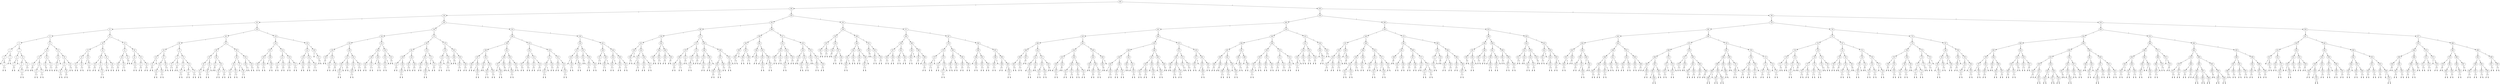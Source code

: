 digraph {
    0 [color=black label="402"]
    1 [color=black label="248"]
    2 [color=black label="128"]
    3 [color=black label="60"]
    4 [color=black label="31"]
    5 [color=black label="12"]
    6 [color=black label="4"]
    7 [color=black label="2"]
    8 [color=black label="0"]
    9 [shape=point];
    8 -> 9 [label="l"]
    10 [color=black label="1"]
    11 [shape=point];
    10 -> 11 [label="l"]
    12 [shape=point];
    10 -> 12 [label="r"]
    8 -> 10 [label="r"]
    7 -> 8 [label="l"]
    13 [color=black label="3"]
    14 [shape=point];
    13 -> 14 [label="l"]
    15 [shape=point];
    13 -> 15 [label="r"]
    7 -> 13 [label="r"]
    6 -> 7 [label="l"]
    16 [color=black label="7"]
    17 [color=black label="6"]
    18 [color=black label="5"]
    19 [shape=point];
    18 -> 19 [label="l"]
    20 [shape=point];
    18 -> 20 [label="r"]
    17 -> 18 [label="l"]
    21 [shape=point];
    17 -> 21 [label="r"]
    16 -> 17 [label="l"]
    22 [color=black label="10"]
    23 [color=black label="8"]
    24 [shape=point];
    23 -> 24 [label="l"]
    25 [color=black label="9"]
    26 [shape=point];
    25 -> 26 [label="l"]
    27 [shape=point];
    25 -> 27 [label="r"]
    23 -> 25 [label="r"]
    22 -> 23 [label="l"]
    28 [color=black label="11"]
    29 [shape=point];
    28 -> 29 [label="l"]
    30 [shape=point];
    28 -> 30 [label="r"]
    22 -> 28 [label="r"]
    16 -> 22 [label="r"]
    6 -> 16 [label="r"]
    5 -> 6 [label="l"]
    31 [color=black label="22"]
    32 [color=black label="18"]
    33 [color=black label="14"]
    34 [color=black label="13"]
    35 [shape=point];
    34 -> 35 [label="l"]
    36 [shape=point];
    34 -> 36 [label="r"]
    33 -> 34 [label="l"]
    37 [color=black label="16"]
    38 [color=black label="15"]
    39 [shape=point];
    38 -> 39 [label="l"]
    40 [shape=point];
    38 -> 40 [label="r"]
    37 -> 38 [label="l"]
    41 [color=black label="17"]
    42 [shape=point];
    41 -> 42 [label="l"]
    43 [shape=point];
    41 -> 43 [label="r"]
    37 -> 41 [label="r"]
    33 -> 37 [label="r"]
    32 -> 33 [label="l"]
    44 [color=black label="20"]
    45 [color=black label="19"]
    46 [shape=point];
    45 -> 46 [label="l"]
    47 [shape=point];
    45 -> 47 [label="r"]
    44 -> 45 [label="l"]
    48 [color=black label="21"]
    49 [shape=point];
    48 -> 49 [label="l"]
    50 [shape=point];
    48 -> 50 [label="r"]
    44 -> 48 [label="r"]
    32 -> 44 [label="r"]
    31 -> 32 [label="l"]
    51 [color=black label="25"]
    52 [color=black label="24"]
    53 [color=black label="23"]
    54 [shape=point];
    53 -> 54 [label="l"]
    55 [shape=point];
    53 -> 55 [label="r"]
    52 -> 53 [label="l"]
    56 [shape=point];
    52 -> 56 [label="r"]
    51 -> 52 [label="l"]
    57 [color=black label="29"]
    58 [color=black label="27"]
    59 [color=black label="26"]
    60 [shape=point];
    59 -> 60 [label="l"]
    61 [shape=point];
    59 -> 61 [label="r"]
    58 -> 59 [label="l"]
    62 [color=black label="28"]
    63 [shape=point];
    62 -> 63 [label="l"]
    64 [shape=point];
    62 -> 64 [label="r"]
    58 -> 62 [label="r"]
    57 -> 58 [label="l"]
    65 [color=black label="30"]
    66 [shape=point];
    65 -> 66 [label="l"]
    67 [shape=point];
    65 -> 67 [label="r"]
    57 -> 65 [label="r"]
    51 -> 57 [label="r"]
    31 -> 51 [label="r"]
    5 -> 31 [label="r"]
    4 -> 5 [label="l"]
    68 [color=black label="47"]
    69 [color=black label="38"]
    70 [color=black label="35"]
    71 [color=black label="33"]
    72 [color=black label="32"]
    73 [shape=point];
    72 -> 73 [label="l"]
    74 [shape=point];
    72 -> 74 [label="r"]
    71 -> 72 [label="l"]
    75 [color=black label="34"]
    76 [shape=point];
    75 -> 76 [label="l"]
    77 [shape=point];
    75 -> 77 [label="r"]
    71 -> 75 [label="r"]
    70 -> 71 [label="l"]
    78 [color=black label="36"]
    79 [shape=point];
    78 -> 79 [label="l"]
    80 [color=black label="37"]
    81 [shape=point];
    80 -> 81 [label="l"]
    82 [shape=point];
    80 -> 82 [label="r"]
    78 -> 80 [label="r"]
    70 -> 78 [label="r"]
    69 -> 70 [label="l"]
    83 [color=black label="43"]
    84 [color=black label="40"]
    85 [color=black label="39"]
    86 [shape=point];
    85 -> 86 [label="l"]
    87 [shape=point];
    85 -> 87 [label="r"]
    84 -> 85 [label="l"]
    88 [color=black label="41"]
    89 [shape=point];
    88 -> 89 [label="l"]
    90 [color=black label="42"]
    91 [shape=point];
    90 -> 91 [label="l"]
    92 [shape=point];
    90 -> 92 [label="r"]
    88 -> 90 [label="r"]
    84 -> 88 [label="r"]
    83 -> 84 [label="l"]
    93 [color=black label="45"]
    94 [color=black label="44"]
    95 [shape=point];
    94 -> 95 [label="l"]
    96 [shape=point];
    94 -> 96 [label="r"]
    93 -> 94 [label="l"]
    97 [color=black label="46"]
    98 [shape=point];
    97 -> 98 [label="l"]
    99 [shape=point];
    97 -> 99 [label="r"]
    93 -> 97 [label="r"]
    83 -> 93 [label="r"]
    69 -> 83 [label="r"]
    68 -> 69 [label="l"]
    100 [color=black label="53"]
    101 [color=black label="51"]
    102 [color=black label="49"]
    103 [color=black label="48"]
    104 [shape=point];
    103 -> 104 [label="l"]
    105 [shape=point];
    103 -> 105 [label="r"]
    102 -> 103 [label="l"]
    106 [color=black label="50"]
    107 [shape=point];
    106 -> 107 [label="l"]
    108 [shape=point];
    106 -> 108 [label="r"]
    102 -> 106 [label="r"]
    101 -> 102 [label="l"]
    109 [color=black label="52"]
    110 [shape=point];
    109 -> 110 [label="l"]
    111 [shape=point];
    109 -> 111 [label="r"]
    101 -> 109 [label="r"]
    100 -> 101 [label="l"]
    112 [color=black label="56"]
    113 [color=black label="54"]
    114 [shape=point];
    113 -> 114 [label="l"]
    115 [color=black label="55"]
    116 [shape=point];
    115 -> 116 [label="l"]
    117 [shape=point];
    115 -> 117 [label="r"]
    113 -> 115 [label="r"]
    112 -> 113 [label="l"]
    118 [color=black label="58"]
    119 [color=black label="57"]
    120 [shape=point];
    119 -> 120 [label="l"]
    121 [shape=point];
    119 -> 121 [label="r"]
    118 -> 119 [label="l"]
    122 [color=black label="59"]
    123 [shape=point];
    122 -> 123 [label="l"]
    124 [shape=point];
    122 -> 124 [label="r"]
    118 -> 122 [label="r"]
    112 -> 118 [label="r"]
    100 -> 112 [label="r"]
    68 -> 100 [label="r"]
    4 -> 68 [label="r"]
    3 -> 4 [label="l"]
    125 [color=black label="103"]
    126 [color=black label="80"]
    127 [color=black label="69"]
    128 [color=black label="63"]
    129 [color=black label="62"]
    130 [color=black label="61"]
    131 [shape=point];
    130 -> 131 [label="l"]
    132 [shape=point];
    130 -> 132 [label="r"]
    129 -> 130 [label="l"]
    133 [shape=point];
    129 -> 133 [label="r"]
    128 -> 129 [label="l"]
    134 [color=black label="67"]
    135 [color=black label="65"]
    136 [color=black label="64"]
    137 [shape=point];
    136 -> 137 [label="l"]
    138 [shape=point];
    136 -> 138 [label="r"]
    135 -> 136 [label="l"]
    139 [color=black label="66"]
    140 [shape=point];
    139 -> 140 [label="l"]
    141 [shape=point];
    139 -> 141 [label="r"]
    135 -> 139 [label="r"]
    134 -> 135 [label="l"]
    142 [color=black label="68"]
    143 [shape=point];
    142 -> 143 [label="l"]
    144 [shape=point];
    142 -> 144 [label="r"]
    134 -> 142 [label="r"]
    128 -> 134 [label="r"]
    127 -> 128 [label="l"]
    145 [color=black label="73"]
    146 [color=black label="71"]
    147 [color=black label="70"]
    148 [shape=point];
    147 -> 148 [label="l"]
    149 [shape=point];
    147 -> 149 [label="r"]
    146 -> 147 [label="l"]
    150 [color=black label="72"]
    151 [shape=point];
    150 -> 151 [label="l"]
    152 [shape=point];
    150 -> 152 [label="r"]
    146 -> 150 [label="r"]
    145 -> 146 [label="l"]
    153 [color=black label="76"]
    154 [color=black label="75"]
    155 [color=black label="74"]
    156 [shape=point];
    155 -> 156 [label="l"]
    157 [shape=point];
    155 -> 157 [label="r"]
    154 -> 155 [label="l"]
    158 [shape=point];
    154 -> 158 [label="r"]
    153 -> 154 [label="l"]
    159 [color=black label="78"]
    160 [color=black label="77"]
    161 [shape=point];
    160 -> 161 [label="l"]
    162 [shape=point];
    160 -> 162 [label="r"]
    159 -> 160 [label="l"]
    163 [color=black label="79"]
    164 [shape=point];
    163 -> 164 [label="l"]
    165 [shape=point];
    163 -> 165 [label="r"]
    159 -> 163 [label="r"]
    153 -> 159 [label="r"]
    145 -> 153 [label="r"]
    127 -> 145 [label="r"]
    126 -> 127 [label="l"]
    166 [color=black label="92"]
    167 [color=black label="86"]
    168 [color=black label="83"]
    169 [color=black label="82"]
    170 [color=black label="81"]
    171 [shape=point];
    170 -> 171 [label="l"]
    172 [shape=point];
    170 -> 172 [label="r"]
    169 -> 170 [label="l"]
    173 [shape=point];
    169 -> 173 [label="r"]
    168 -> 169 [label="l"]
    174 [color=black label="85"]
    175 [color=black label="84"]
    176 [shape=point];
    175 -> 176 [label="l"]
    177 [shape=point];
    175 -> 177 [label="r"]
    174 -> 175 [label="l"]
    178 [shape=point];
    174 -> 178 [label="r"]
    168 -> 174 [label="r"]
    167 -> 168 [label="l"]
    179 [color=black label="88"]
    180 [color=black label="87"]
    181 [shape=point];
    180 -> 181 [label="l"]
    182 [shape=point];
    180 -> 182 [label="r"]
    179 -> 180 [label="l"]
    183 [color=black label="90"]
    184 [color=black label="89"]
    185 [shape=point];
    184 -> 185 [label="l"]
    186 [shape=point];
    184 -> 186 [label="r"]
    183 -> 184 [label="l"]
    187 [color=black label="91"]
    188 [shape=point];
    187 -> 188 [label="l"]
    189 [shape=point];
    187 -> 189 [label="r"]
    183 -> 187 [label="r"]
    179 -> 183 [label="r"]
    167 -> 179 [label="r"]
    166 -> 167 [label="l"]
    190 [color=black label="99"]
    191 [color=black label="96"]
    192 [color=black label="94"]
    193 [color=black label="93"]
    194 [shape=point];
    193 -> 194 [label="l"]
    195 [shape=point];
    193 -> 195 [label="r"]
    192 -> 193 [label="l"]
    196 [color=black label="95"]
    197 [shape=point];
    196 -> 197 [label="l"]
    198 [shape=point];
    196 -> 198 [label="r"]
    192 -> 196 [label="r"]
    191 -> 192 [label="l"]
    199 [color=black label="97"]
    200 [shape=point];
    199 -> 200 [label="l"]
    201 [color=black label="98"]
    202 [shape=point];
    201 -> 202 [label="l"]
    203 [shape=point];
    201 -> 203 [label="r"]
    199 -> 201 [label="r"]
    191 -> 199 [label="r"]
    190 -> 191 [label="l"]
    204 [color=black label="101"]
    205 [color=black label="100"]
    206 [shape=point];
    205 -> 206 [label="l"]
    207 [shape=point];
    205 -> 207 [label="r"]
    204 -> 205 [label="l"]
    208 [color=black label="102"]
    209 [shape=point];
    208 -> 209 [label="l"]
    210 [shape=point];
    208 -> 210 [label="r"]
    204 -> 208 [label="r"]
    190 -> 204 [label="r"]
    166 -> 190 [label="r"]
    126 -> 166 [label="r"]
    125 -> 126 [label="l"]
    211 [color=black label="118"]
    212 [color=black label="110"]
    213 [color=black label="107"]
    214 [color=black label="105"]
    215 [color=black label="104"]
    216 [shape=point];
    215 -> 216 [label="l"]
    217 [shape=point];
    215 -> 217 [label="r"]
    214 -> 215 [label="l"]
    218 [color=black label="106"]
    219 [shape=point];
    218 -> 219 [label="l"]
    220 [shape=point];
    218 -> 220 [label="r"]
    214 -> 218 [label="r"]
    213 -> 214 [label="l"]
    221 [color=black label="108"]
    222 [shape=point];
    221 -> 222 [label="l"]
    223 [color=black label="109"]
    224 [shape=point];
    223 -> 224 [label="l"]
    225 [shape=point];
    223 -> 225 [label="r"]
    221 -> 223 [label="r"]
    213 -> 221 [label="r"]
    212 -> 213 [label="l"]
    226 [color=black label="114"]
    227 [color=black label="112"]
    228 [color=black label="111"]
    229 [shape=point];
    228 -> 229 [label="l"]
    230 [shape=point];
    228 -> 230 [label="r"]
    227 -> 228 [label="l"]
    231 [color=black label="113"]
    232 [shape=point];
    231 -> 232 [label="l"]
    233 [shape=point];
    231 -> 233 [label="r"]
    227 -> 231 [label="r"]
    226 -> 227 [label="l"]
    234 [color=black label="116"]
    235 [color=black label="115"]
    236 [shape=point];
    235 -> 236 [label="l"]
    237 [shape=point];
    235 -> 237 [label="r"]
    234 -> 235 [label="l"]
    238 [color=black label="117"]
    239 [shape=point];
    238 -> 239 [label="l"]
    240 [shape=point];
    238 -> 240 [label="r"]
    234 -> 238 [label="r"]
    226 -> 234 [label="r"]
    212 -> 226 [label="r"]
    211 -> 212 [label="l"]
    241 [color=black label="125"]
    242 [color=black label="121"]
    243 [color=black label="119"]
    244 [shape=point];
    243 -> 244 [label="l"]
    245 [color=black label="120"]
    246 [shape=point];
    245 -> 246 [label="l"]
    247 [shape=point];
    245 -> 247 [label="r"]
    243 -> 245 [label="r"]
    242 -> 243 [label="l"]
    248 [color=black label="123"]
    249 [color=black label="122"]
    250 [shape=point];
    249 -> 250 [label="l"]
    251 [shape=point];
    249 -> 251 [label="r"]
    248 -> 249 [label="l"]
    252 [color=black label="124"]
    253 [shape=point];
    252 -> 253 [label="l"]
    254 [shape=point];
    252 -> 254 [label="r"]
    248 -> 252 [label="r"]
    242 -> 248 [label="r"]
    241 -> 242 [label="l"]
    255 [color=black label="126"]
    256 [shape=point];
    255 -> 256 [label="l"]
    257 [color=black label="127"]
    258 [shape=point];
    257 -> 258 [label="l"]
    259 [shape=point];
    257 -> 259 [label="r"]
    255 -> 257 [label="r"]
    241 -> 255 [label="r"]
    211 -> 241 [label="r"]
    125 -> 211 [label="r"]
    3 -> 125 [label="r"]
    2 -> 3 [label="l"]
    260 [color=black label="185"]
    261 [color=black label="156"]
    262 [color=black label="144"]
    263 [color=black label="134"]
    264 [color=black label="130"]
    265 [color=black label="129"]
    266 [shape=point];
    265 -> 266 [label="l"]
    267 [shape=point];
    265 -> 267 [label="r"]
    264 -> 265 [label="l"]
    268 [color=black label="132"]
    269 [color=black label="131"]
    270 [shape=point];
    269 -> 270 [label="l"]
    271 [shape=point];
    269 -> 271 [label="r"]
    268 -> 269 [label="l"]
    272 [color=black label="133"]
    273 [shape=point];
    272 -> 273 [label="l"]
    274 [shape=point];
    272 -> 274 [label="r"]
    268 -> 272 [label="r"]
    264 -> 268 [label="r"]
    263 -> 264 [label="l"]
    275 [color=black label="139"]
    276 [color=black label="137"]
    277 [color=black label="136"]
    278 [color=black label="135"]
    279 [shape=point];
    278 -> 279 [label="l"]
    280 [shape=point];
    278 -> 280 [label="r"]
    277 -> 278 [label="l"]
    281 [shape=point];
    277 -> 281 [label="r"]
    276 -> 277 [label="l"]
    282 [color=black label="138"]
    283 [shape=point];
    282 -> 283 [label="l"]
    284 [shape=point];
    282 -> 284 [label="r"]
    276 -> 282 [label="r"]
    275 -> 276 [label="l"]
    285 [color=black label="142"]
    286 [color=black label="141"]
    287 [color=black label="140"]
    288 [shape=point];
    287 -> 288 [label="l"]
    289 [shape=point];
    287 -> 289 [label="r"]
    286 -> 287 [label="l"]
    290 [shape=point];
    286 -> 290 [label="r"]
    285 -> 286 [label="l"]
    291 [color=black label="143"]
    292 [shape=point];
    291 -> 292 [label="l"]
    293 [shape=point];
    291 -> 293 [label="r"]
    285 -> 291 [label="r"]
    275 -> 285 [label="r"]
    263 -> 275 [label="r"]
    262 -> 263 [label="l"]
    294 [color=black label="151"]
    295 [color=black label="148"]
    296 [color=black label="146"]
    297 [color=black label="145"]
    298 [shape=point];
    297 -> 298 [label="l"]
    299 [shape=point];
    297 -> 299 [label="r"]
    296 -> 297 [label="l"]
    300 [color=black label="147"]
    301 [shape=point];
    300 -> 301 [label="l"]
    302 [shape=point];
    300 -> 302 [label="r"]
    296 -> 300 [label="r"]
    295 -> 296 [label="l"]
    303 [color=black label="149"]
    304 [shape=point];
    303 -> 304 [label="l"]
    305 [color=black label="150"]
    306 [shape=point];
    305 -> 306 [label="l"]
    307 [shape=point];
    305 -> 307 [label="r"]
    303 -> 305 [label="r"]
    295 -> 303 [label="r"]
    294 -> 295 [label="l"]
    308 [color=black label="154"]
    309 [color=black label="153"]
    310 [color=black label="152"]
    311 [shape=point];
    310 -> 311 [label="l"]
    312 [shape=point];
    310 -> 312 [label="r"]
    309 -> 310 [label="l"]
    313 [shape=point];
    309 -> 313 [label="r"]
    308 -> 309 [label="l"]
    314 [color=black label="155"]
    315 [shape=point];
    314 -> 315 [label="l"]
    316 [shape=point];
    314 -> 316 [label="r"]
    308 -> 314 [label="r"]
    294 -> 308 [label="r"]
    262 -> 294 [label="r"]
    261 -> 262 [label="l"]
    317 [color=black label="173"]
    318 [color=black label="165"]
    319 [color=black label="161"]
    320 [color=black label="158"]
    321 [color=black label="157"]
    322 [shape=point];
    321 -> 322 [label="l"]
    323 [shape=point];
    321 -> 323 [label="r"]
    320 -> 321 [label="l"]
    324 [color=black label="160"]
    325 [color=black label="159"]
    326 [shape=point];
    325 -> 326 [label="l"]
    327 [shape=point];
    325 -> 327 [label="r"]
    324 -> 325 [label="l"]
    328 [shape=point];
    324 -> 328 [label="r"]
    320 -> 324 [label="r"]
    319 -> 320 [label="l"]
    329 [color=black label="163"]
    330 [color=black label="162"]
    331 [shape=point];
    330 -> 331 [label="l"]
    332 [shape=point];
    330 -> 332 [label="r"]
    329 -> 330 [label="l"]
    333 [color=black label="164"]
    334 [shape=point];
    333 -> 334 [label="l"]
    335 [shape=point];
    333 -> 335 [label="r"]
    329 -> 333 [label="r"]
    319 -> 329 [label="r"]
    318 -> 319 [label="l"]
    336 [color=black label="170"]
    337 [color=black label="167"]
    338 [color=black label="166"]
    339 [shape=point];
    338 -> 339 [label="l"]
    340 [shape=point];
    338 -> 340 [label="r"]
    337 -> 338 [label="l"]
    341 [color=black label="169"]
    342 [color=black label="168"]
    343 [shape=point];
    342 -> 343 [label="l"]
    344 [shape=point];
    342 -> 344 [label="r"]
    341 -> 342 [label="l"]
    345 [shape=point];
    341 -> 345 [label="r"]
    337 -> 341 [label="r"]
    336 -> 337 [label="l"]
    346 [color=black label="171"]
    347 [shape=point];
    346 -> 347 [label="l"]
    348 [color=black label="172"]
    349 [shape=point];
    348 -> 349 [label="l"]
    350 [shape=point];
    348 -> 350 [label="r"]
    346 -> 348 [label="r"]
    336 -> 346 [label="r"]
    318 -> 336 [label="r"]
    317 -> 318 [label="l"]
    351 [color=black label="179"]
    352 [color=black label="176"]
    353 [color=black label="175"]
    354 [color=black label="174"]
    355 [shape=point];
    354 -> 355 [label="l"]
    356 [shape=point];
    354 -> 356 [label="r"]
    353 -> 354 [label="l"]
    357 [shape=point];
    353 -> 357 [label="r"]
    352 -> 353 [label="l"]
    358 [color=black label="178"]
    359 [color=black label="177"]
    360 [shape=point];
    359 -> 360 [label="l"]
    361 [shape=point];
    359 -> 361 [label="r"]
    358 -> 359 [label="l"]
    362 [shape=point];
    358 -> 362 [label="r"]
    352 -> 358 [label="r"]
    351 -> 352 [label="l"]
    363 [color=black label="181"]
    364 [color=black label="180"]
    365 [shape=point];
    364 -> 365 [label="l"]
    366 [shape=point];
    364 -> 366 [label="r"]
    363 -> 364 [label="l"]
    367 [color=black label="183"]
    368 [color=black label="182"]
    369 [shape=point];
    368 -> 369 [label="l"]
    370 [shape=point];
    368 -> 370 [label="r"]
    367 -> 368 [label="l"]
    371 [color=black label="184"]
    372 [shape=point];
    371 -> 372 [label="l"]
    373 [shape=point];
    371 -> 373 [label="r"]
    367 -> 371 [label="r"]
    363 -> 367 [label="r"]
    351 -> 363 [label="r"]
    317 -> 351 [label="r"]
    261 -> 317 [label="r"]
    260 -> 261 [label="l"]
    374 [color=black label="224"]
    375 [color=black label="206"]
    376 [color=black label="196"]
    377 [color=black label="190"]
    378 [color=black label="187"]
    379 [color=black label="186"]
    380 [shape=point];
    379 -> 380 [label="l"]
    381 [shape=point];
    379 -> 381 [label="r"]
    378 -> 379 [label="l"]
    382 [color=black label="188"]
    383 [shape=point];
    382 -> 383 [label="l"]
    384 [color=black label="189"]
    385 [shape=point];
    384 -> 385 [label="l"]
    386 [shape=point];
    384 -> 386 [label="r"]
    382 -> 384 [label="r"]
    378 -> 382 [label="r"]
    377 -> 378 [label="l"]
    387 [color=black label="192"]
    388 [color=black label="191"]
    389 [shape=point];
    388 -> 389 [label="l"]
    390 [shape=point];
    388 -> 390 [label="r"]
    387 -> 388 [label="l"]
    391 [color=black label="194"]
    392 [color=black label="193"]
    393 [shape=point];
    392 -> 393 [label="l"]
    394 [shape=point];
    392 -> 394 [label="r"]
    391 -> 392 [label="l"]
    395 [color=black label="195"]
    396 [shape=point];
    395 -> 396 [label="l"]
    397 [shape=point];
    395 -> 397 [label="r"]
    391 -> 395 [label="r"]
    387 -> 391 [label="r"]
    377 -> 387 [label="r"]
    376 -> 377 [label="l"]
    398 [color=black label="201"]
    399 [color=black label="199"]
    400 [color=black label="197"]
    401 [shape=point];
    400 -> 401 [label="l"]
    402 [color=black label="198"]
    403 [shape=point];
    402 -> 403 [label="l"]
    404 [shape=point];
    402 -> 404 [label="r"]
    400 -> 402 [label="r"]
    399 -> 400 [label="l"]
    405 [color=black label="200"]
    406 [shape=point];
    405 -> 406 [label="l"]
    407 [shape=point];
    405 -> 407 [label="r"]
    399 -> 405 [label="r"]
    398 -> 399 [label="l"]
    408 [color=black label="204"]
    409 [color=black label="202"]
    410 [shape=point];
    409 -> 410 [label="l"]
    411 [color=black label="203"]
    412 [shape=point];
    411 -> 412 [label="l"]
    413 [shape=point];
    411 -> 413 [label="r"]
    409 -> 411 [label="r"]
    408 -> 409 [label="l"]
    414 [color=black label="205"]
    415 [shape=point];
    414 -> 415 [label="l"]
    416 [shape=point];
    414 -> 416 [label="r"]
    408 -> 414 [label="r"]
    398 -> 408 [label="r"]
    376 -> 398 [label="r"]
    375 -> 376 [label="l"]
    417 [color=black label="214"]
    418 [color=black label="210"]
    419 [color=black label="208"]
    420 [color=black label="207"]
    421 [shape=point];
    420 -> 421 [label="l"]
    422 [shape=point];
    420 -> 422 [label="r"]
    419 -> 420 [label="l"]
    423 [color=black label="209"]
    424 [shape=point];
    423 -> 424 [label="l"]
    425 [shape=point];
    423 -> 425 [label="r"]
    419 -> 423 [label="r"]
    418 -> 419 [label="l"]
    426 [color=black label="212"]
    427 [color=black label="211"]
    428 [shape=point];
    427 -> 428 [label="l"]
    429 [shape=point];
    427 -> 429 [label="r"]
    426 -> 427 [label="l"]
    430 [color=black label="213"]
    431 [shape=point];
    430 -> 431 [label="l"]
    432 [shape=point];
    430 -> 432 [label="r"]
    426 -> 430 [label="r"]
    418 -> 426 [label="r"]
    417 -> 418 [label="l"]
    433 [color=black label="219"]
    434 [color=black label="217"]
    435 [color=black label="216"]
    436 [color=black label="215"]
    437 [shape=point];
    436 -> 437 [label="l"]
    438 [shape=point];
    436 -> 438 [label="r"]
    435 -> 436 [label="l"]
    439 [shape=point];
    435 -> 439 [label="r"]
    434 -> 435 [label="l"]
    440 [color=black label="218"]
    441 [shape=point];
    440 -> 441 [label="l"]
    442 [shape=point];
    440 -> 442 [label="r"]
    434 -> 440 [label="r"]
    433 -> 434 [label="l"]
    443 [color=black label="221"]
    444 [color=black label="220"]
    445 [shape=point];
    444 -> 445 [label="l"]
    446 [shape=point];
    444 -> 446 [label="r"]
    443 -> 444 [label="l"]
    447 [color=black label="222"]
    448 [shape=point];
    447 -> 448 [label="l"]
    449 [color=black label="223"]
    450 [shape=point];
    449 -> 450 [label="l"]
    451 [shape=point];
    449 -> 451 [label="r"]
    447 -> 449 [label="r"]
    443 -> 447 [label="r"]
    433 -> 443 [label="r"]
    417 -> 433 [label="r"]
    375 -> 417 [label="r"]
    374 -> 375 [label="l"]
    452 [color=black label="236"]
    453 [color=black label="230"]
    454 [color=black label="227"]
    455 [color=black label="225"]
    456 [shape=point];
    455 -> 456 [label="l"]
    457 [color=black label="226"]
    458 [shape=point];
    457 -> 458 [label="l"]
    459 [shape=point];
    457 -> 459 [label="r"]
    455 -> 457 [label="r"]
    454 -> 455 [label="l"]
    460 [color=black label="228"]
    461 [shape=point];
    460 -> 461 [label="l"]
    462 [color=black label="229"]
    463 [shape=point];
    462 -> 463 [label="l"]
    464 [shape=point];
    462 -> 464 [label="r"]
    460 -> 462 [label="r"]
    454 -> 460 [label="r"]
    453 -> 454 [label="l"]
    465 [color=black label="232"]
    466 [color=black label="231"]
    467 [shape=point];
    466 -> 467 [label="l"]
    468 [shape=point];
    466 -> 468 [label="r"]
    465 -> 466 [label="l"]
    469 [color=black label="234"]
    470 [color=black label="233"]
    471 [shape=point];
    470 -> 471 [label="l"]
    472 [shape=point];
    470 -> 472 [label="r"]
    469 -> 470 [label="l"]
    473 [color=black label="235"]
    474 [shape=point];
    473 -> 474 [label="l"]
    475 [shape=point];
    473 -> 475 [label="r"]
    469 -> 473 [label="r"]
    465 -> 469 [label="r"]
    453 -> 465 [label="r"]
    452 -> 453 [label="l"]
    476 [color=black label="241"]
    477 [color=black label="238"]
    478 [color=black label="237"]
    479 [shape=point];
    478 -> 479 [label="l"]
    480 [shape=point];
    478 -> 480 [label="r"]
    477 -> 478 [label="l"]
    481 [color=black label="240"]
    482 [color=black label="239"]
    483 [shape=point];
    482 -> 483 [label="l"]
    484 [shape=point];
    482 -> 484 [label="r"]
    481 -> 482 [label="l"]
    485 [shape=point];
    481 -> 485 [label="r"]
    477 -> 481 [label="r"]
    476 -> 477 [label="l"]
    486 [color=black label="244"]
    487 [color=black label="243"]
    488 [color=black label="242"]
    489 [shape=point];
    488 -> 489 [label="l"]
    490 [shape=point];
    488 -> 490 [label="r"]
    487 -> 488 [label="l"]
    491 [shape=point];
    487 -> 491 [label="r"]
    486 -> 487 [label="l"]
    492 [color=black label="246"]
    493 [color=black label="245"]
    494 [shape=point];
    493 -> 494 [label="l"]
    495 [shape=point];
    493 -> 495 [label="r"]
    492 -> 493 [label="l"]
    496 [color=black label="247"]
    497 [shape=point];
    496 -> 497 [label="l"]
    498 [shape=point];
    496 -> 498 [label="r"]
    492 -> 496 [label="r"]
    486 -> 492 [label="r"]
    476 -> 486 [label="r"]
    452 -> 476 [label="r"]
    374 -> 452 [label="r"]
    260 -> 374 [label="r"]
    2 -> 260 [label="r"]
    1 -> 2 [label="l"]
    499 [color=black label="329"]
    500 [color=black label="292"]
    501 [color=black label="266"]
    502 [color=black label="258"]
    503 [color=black label="251"]
    504 [color=black label="250"]
    505 [color=black label="249"]
    506 [shape=point];
    505 -> 506 [label="l"]
    507 [shape=point];
    505 -> 507 [label="r"]
    504 -> 505 [label="l"]
    508 [shape=point];
    504 -> 508 [label="r"]
    503 -> 504 [label="l"]
    509 [color=black label="254"]
    510 [color=black label="252"]
    511 [shape=point];
    510 -> 511 [label="l"]
    512 [color=black label="253"]
    513 [shape=point];
    512 -> 513 [label="l"]
    514 [shape=point];
    512 -> 514 [label="r"]
    510 -> 512 [label="r"]
    509 -> 510 [label="l"]
    515 [color=black label="256"]
    516 [color=black label="255"]
    517 [shape=point];
    516 -> 517 [label="l"]
    518 [shape=point];
    516 -> 518 [label="r"]
    515 -> 516 [label="l"]
    519 [color=black label="257"]
    520 [shape=point];
    519 -> 520 [label="l"]
    521 [shape=point];
    519 -> 521 [label="r"]
    515 -> 519 [label="r"]
    509 -> 515 [label="r"]
    503 -> 509 [label="r"]
    502 -> 503 [label="l"]
    522 [color=black label="262"]
    523 [color=black label="260"]
    524 [color=black label="259"]
    525 [shape=point];
    524 -> 525 [label="l"]
    526 [shape=point];
    524 -> 526 [label="r"]
    523 -> 524 [label="l"]
    527 [color=black label="261"]
    528 [shape=point];
    527 -> 528 [label="l"]
    529 [shape=point];
    527 -> 529 [label="r"]
    523 -> 527 [label="r"]
    522 -> 523 [label="l"]
    530 [color=black label="264"]
    531 [color=black label="263"]
    532 [shape=point];
    531 -> 532 [label="l"]
    533 [shape=point];
    531 -> 533 [label="r"]
    530 -> 531 [label="l"]
    534 [color=black label="265"]
    535 [shape=point];
    534 -> 535 [label="l"]
    536 [shape=point];
    534 -> 536 [label="r"]
    530 -> 534 [label="r"]
    522 -> 530 [label="r"]
    502 -> 522 [label="r"]
    501 -> 502 [label="l"]
    537 [color=black label="277"]
    538 [color=black label="272"]
    539 [color=black label="270"]
    540 [color=black label="268"]
    541 [color=black label="267"]
    542 [shape=point];
    541 -> 542 [label="l"]
    543 [shape=point];
    541 -> 543 [label="r"]
    540 -> 541 [label="l"]
    544 [color=black label="269"]
    545 [shape=point];
    544 -> 545 [label="l"]
    546 [shape=point];
    544 -> 546 [label="r"]
    540 -> 544 [label="r"]
    539 -> 540 [label="l"]
    547 [color=black label="271"]
    548 [shape=point];
    547 -> 548 [label="l"]
    549 [shape=point];
    547 -> 549 [label="r"]
    539 -> 547 [label="r"]
    538 -> 539 [label="l"]
    550 [color=black label="275"]
    551 [color=black label="274"]
    552 [color=black label="273"]
    553 [shape=point];
    552 -> 553 [label="l"]
    554 [shape=point];
    552 -> 554 [label="r"]
    551 -> 552 [label="l"]
    555 [shape=point];
    551 -> 555 [label="r"]
    550 -> 551 [label="l"]
    556 [color=black label="276"]
    557 [shape=point];
    556 -> 557 [label="l"]
    558 [shape=point];
    556 -> 558 [label="r"]
    550 -> 556 [label="r"]
    538 -> 550 [label="r"]
    537 -> 538 [label="l"]
    559 [color=black label="283"]
    560 [color=black label="280"]
    561 [color=black label="278"]
    562 [shape=point];
    561 -> 562 [label="l"]
    563 [color=black label="279"]
    564 [shape=point];
    563 -> 564 [label="l"]
    565 [shape=point];
    563 -> 565 [label="r"]
    561 -> 563 [label="r"]
    560 -> 561 [label="l"]
    566 [color=black label="282"]
    567 [color=black label="281"]
    568 [shape=point];
    567 -> 568 [label="l"]
    569 [shape=point];
    567 -> 569 [label="r"]
    566 -> 567 [label="l"]
    570 [shape=point];
    566 -> 570 [label="r"]
    560 -> 566 [label="r"]
    559 -> 560 [label="l"]
    571 [color=black label="289"]
    572 [color=black label="287"]
    573 [color=black label="285"]
    574 [color=black label="284"]
    575 [shape=point];
    574 -> 575 [label="l"]
    576 [shape=point];
    574 -> 576 [label="r"]
    573 -> 574 [label="l"]
    577 [color=black label="286"]
    578 [shape=point];
    577 -> 578 [label="l"]
    579 [shape=point];
    577 -> 579 [label="r"]
    573 -> 577 [label="r"]
    572 -> 573 [label="l"]
    580 [color=black label="288"]
    581 [shape=point];
    580 -> 581 [label="l"]
    582 [shape=point];
    580 -> 582 [label="r"]
    572 -> 580 [label="r"]
    571 -> 572 [label="l"]
    583 [color=black label="291"]
    584 [color=black label="290"]
    585 [shape=point];
    584 -> 585 [label="l"]
    586 [shape=point];
    584 -> 586 [label="r"]
    583 -> 584 [label="l"]
    587 [shape=point];
    583 -> 587 [label="r"]
    571 -> 583 [label="r"]
    559 -> 571 [label="r"]
    537 -> 559 [label="r"]
    501 -> 537 [label="r"]
    500 -> 501 [label="l"]
    588 [color=black label="308"]
    589 [color=black label="299"]
    590 [color=black label="295"]
    591 [color=black label="294"]
    592 [color=black label="293"]
    593 [shape=point];
    592 -> 593 [label="l"]
    594 [shape=point];
    592 -> 594 [label="r"]
    591 -> 592 [label="l"]
    595 [shape=point];
    591 -> 595 [label="r"]
    590 -> 591 [label="l"]
    596 [color=black label="297"]
    597 [color=black label="296"]
    598 [shape=point];
    597 -> 598 [label="l"]
    599 [shape=point];
    597 -> 599 [label="r"]
    596 -> 597 [label="l"]
    600 [color=black label="298"]
    601 [shape=point];
    600 -> 601 [label="l"]
    602 [shape=point];
    600 -> 602 [label="r"]
    596 -> 600 [label="r"]
    590 -> 596 [label="r"]
    589 -> 590 [label="l"]
    603 [color=black label="302"]
    604 [color=black label="300"]
    605 [shape=point];
    604 -> 605 [label="l"]
    606 [color=black label="301"]
    607 [shape=point];
    606 -> 607 [label="l"]
    608 [shape=point];
    606 -> 608 [label="r"]
    604 -> 606 [label="r"]
    603 -> 604 [label="l"]
    609 [color=black label="305"]
    610 [color=black label="303"]
    611 [shape=point];
    610 -> 611 [label="l"]
    612 [color=black label="304"]
    613 [shape=point];
    612 -> 613 [label="l"]
    614 [shape=point];
    612 -> 614 [label="r"]
    610 -> 612 [label="r"]
    609 -> 610 [label="l"]
    615 [color=black label="306"]
    616 [shape=point];
    615 -> 616 [label="l"]
    617 [color=black label="307"]
    618 [shape=point];
    617 -> 618 [label="l"]
    619 [shape=point];
    617 -> 619 [label="r"]
    615 -> 617 [label="r"]
    609 -> 615 [label="r"]
    603 -> 609 [label="r"]
    589 -> 603 [label="r"]
    588 -> 589 [label="l"]
    620 [color=black label="317"]
    621 [color=black label="312"]
    622 [color=black label="310"]
    623 [color=black label="309"]
    624 [shape=point];
    623 -> 624 [label="l"]
    625 [shape=point];
    623 -> 625 [label="r"]
    622 -> 623 [label="l"]
    626 [color=black label="311"]
    627 [shape=point];
    626 -> 627 [label="l"]
    628 [shape=point];
    626 -> 628 [label="r"]
    622 -> 626 [label="r"]
    621 -> 622 [label="l"]
    629 [color=black label="315"]
    630 [color=black label="314"]
    631 [color=black label="313"]
    632 [shape=point];
    631 -> 632 [label="l"]
    633 [shape=point];
    631 -> 633 [label="r"]
    630 -> 631 [label="l"]
    634 [shape=point];
    630 -> 634 [label="r"]
    629 -> 630 [label="l"]
    635 [color=black label="316"]
    636 [shape=point];
    635 -> 636 [label="l"]
    637 [shape=point];
    635 -> 637 [label="r"]
    629 -> 635 [label="r"]
    621 -> 629 [label="r"]
    620 -> 621 [label="l"]
    638 [color=black label="323"]
    639 [color=black label="319"]
    640 [color=black label="318"]
    641 [shape=point];
    640 -> 641 [label="l"]
    642 [shape=point];
    640 -> 642 [label="r"]
    639 -> 640 [label="l"]
    643 [color=black label="321"]
    644 [color=black label="320"]
    645 [shape=point];
    644 -> 645 [label="l"]
    646 [shape=point];
    644 -> 646 [label="r"]
    643 -> 644 [label="l"]
    647 [color=black label="322"]
    648 [shape=point];
    647 -> 648 [label="l"]
    649 [shape=point];
    647 -> 649 [label="r"]
    643 -> 647 [label="r"]
    639 -> 643 [label="r"]
    638 -> 639 [label="l"]
    650 [color=black label="325"]
    651 [color=black label="324"]
    652 [shape=point];
    651 -> 652 [label="l"]
    653 [shape=point];
    651 -> 653 [label="r"]
    650 -> 651 [label="l"]
    654 [color=black label="327"]
    655 [color=black label="326"]
    656 [shape=point];
    655 -> 656 [label="l"]
    657 [shape=point];
    655 -> 657 [label="r"]
    654 -> 655 [label="l"]
    658 [color=black label="328"]
    659 [shape=point];
    658 -> 659 [label="l"]
    660 [shape=point];
    658 -> 660 [label="r"]
    654 -> 658 [label="r"]
    650 -> 654 [label="r"]
    638 -> 650 [label="r"]
    620 -> 638 [label="r"]
    588 -> 620 [label="r"]
    500 -> 588 [label="r"]
    499 -> 500 [label="l"]
    661 [color=black label="355"]
    662 [color=black label="339"]
    663 [color=black label="333"]
    664 [color=black label="331"]
    665 [color=black label="330"]
    666 [shape=point];
    665 -> 666 [label="l"]
    667 [shape=point];
    665 -> 667 [label="r"]
    664 -> 665 [label="l"]
    668 [color=black label="332"]
    669 [shape=point];
    668 -> 669 [label="l"]
    670 [shape=point];
    668 -> 670 [label="r"]
    664 -> 668 [label="r"]
    663 -> 664 [label="l"]
    671 [color=black label="335"]
    672 [color=black label="334"]
    673 [shape=point];
    672 -> 673 [label="l"]
    674 [shape=point];
    672 -> 674 [label="r"]
    671 -> 672 [label="l"]
    675 [color=black label="337"]
    676 [color=black label="336"]
    677 [shape=point];
    676 -> 677 [label="l"]
    678 [shape=point];
    676 -> 678 [label="r"]
    675 -> 676 [label="l"]
    679 [color=black label="338"]
    680 [shape=point];
    679 -> 680 [label="l"]
    681 [shape=point];
    679 -> 681 [label="r"]
    675 -> 679 [label="r"]
    671 -> 675 [label="r"]
    663 -> 671 [label="r"]
    662 -> 663 [label="l"]
    682 [color=black label="349"]
    683 [color=black label="344"]
    684 [color=black label="342"]
    685 [color=black label="341"]
    686 [color=black label="340"]
    687 [shape=point];
    686 -> 687 [label="l"]
    688 [shape=point];
    686 -> 688 [label="r"]
    685 -> 686 [label="l"]
    689 [shape=point];
    685 -> 689 [label="r"]
    684 -> 685 [label="l"]
    690 [color=black label="343"]
    691 [shape=point];
    690 -> 691 [label="l"]
    692 [shape=point];
    690 -> 692 [label="r"]
    684 -> 690 [label="r"]
    683 -> 684 [label="l"]
    693 [color=black label="346"]
    694 [color=black label="345"]
    695 [shape=point];
    694 -> 695 [label="l"]
    696 [shape=point];
    694 -> 696 [label="r"]
    693 -> 694 [label="l"]
    697 [color=black label="348"]
    698 [color=black label="347"]
    699 [shape=point];
    698 -> 699 [label="l"]
    700 [shape=point];
    698 -> 700 [label="r"]
    697 -> 698 [label="l"]
    701 [shape=point];
    697 -> 701 [label="r"]
    693 -> 697 [label="r"]
    683 -> 693 [label="r"]
    682 -> 683 [label="l"]
    702 [color=black label="351"]
    703 [color=black label="350"]
    704 [shape=point];
    703 -> 704 [label="l"]
    705 [shape=point];
    703 -> 705 [label="r"]
    702 -> 703 [label="l"]
    706 [color=black label="353"]
    707 [color=black label="352"]
    708 [shape=point];
    707 -> 708 [label="l"]
    709 [shape=point];
    707 -> 709 [label="r"]
    706 -> 707 [label="l"]
    710 [color=black label="354"]
    711 [shape=point];
    710 -> 711 [label="l"]
    712 [shape=point];
    710 -> 712 [label="r"]
    706 -> 710 [label="r"]
    702 -> 706 [label="r"]
    682 -> 702 [label="r"]
    662 -> 682 [label="r"]
    661 -> 662 [label="l"]
    713 [color=black label="371"]
    714 [color=black label="363"]
    715 [color=black label="359"]
    716 [color=black label="357"]
    717 [color=black label="356"]
    718 [shape=point];
    717 -> 718 [label="l"]
    719 [shape=point];
    717 -> 719 [label="r"]
    716 -> 717 [label="l"]
    720 [color=black label="358"]
    721 [shape=point];
    720 -> 721 [label="l"]
    722 [shape=point];
    720 -> 722 [label="r"]
    716 -> 720 [label="r"]
    715 -> 716 [label="l"]
    723 [color=black label="361"]
    724 [color=black label="360"]
    725 [shape=point];
    724 -> 725 [label="l"]
    726 [shape=point];
    724 -> 726 [label="r"]
    723 -> 724 [label="l"]
    727 [color=black label="362"]
    728 [shape=point];
    727 -> 728 [label="l"]
    729 [shape=point];
    727 -> 729 [label="r"]
    723 -> 727 [label="r"]
    715 -> 723 [label="r"]
    714 -> 715 [label="l"]
    730 [color=black label="366"]
    731 [color=black label="365"]
    732 [color=black label="364"]
    733 [shape=point];
    732 -> 733 [label="l"]
    734 [shape=point];
    732 -> 734 [label="r"]
    731 -> 732 [label="l"]
    735 [shape=point];
    731 -> 735 [label="r"]
    730 -> 731 [label="l"]
    736 [color=black label="368"]
    737 [color=black label="367"]
    738 [shape=point];
    737 -> 738 [label="l"]
    739 [shape=point];
    737 -> 739 [label="r"]
    736 -> 737 [label="l"]
    740 [color=black label="369"]
    741 [shape=point];
    740 -> 741 [label="l"]
    742 [color=black label="370"]
    743 [shape=point];
    742 -> 743 [label="l"]
    744 [shape=point];
    742 -> 744 [label="r"]
    740 -> 742 [label="r"]
    736 -> 740 [label="r"]
    730 -> 736 [label="r"]
    714 -> 730 [label="r"]
    713 -> 714 [label="l"]
    745 [color=black label="387"]
    746 [color=black label="379"]
    747 [color=black label="374"]
    748 [color=black label="373"]
    749 [color=black label="372"]
    750 [shape=point];
    749 -> 750 [label="l"]
    751 [shape=point];
    749 -> 751 [label="r"]
    748 -> 749 [label="l"]
    752 [shape=point];
    748 -> 752 [label="r"]
    747 -> 748 [label="l"]
    753 [color=black label="376"]
    754 [color=black label="375"]
    755 [shape=point];
    754 -> 755 [label="l"]
    756 [shape=point];
    754 -> 756 [label="r"]
    753 -> 754 [label="l"]
    757 [color=black label="378"]
    758 [color=black label="377"]
    759 [shape=point];
    758 -> 759 [label="l"]
    760 [shape=point];
    758 -> 760 [label="r"]
    757 -> 758 [label="l"]
    761 [shape=point];
    757 -> 761 [label="r"]
    753 -> 757 [label="r"]
    747 -> 753 [label="r"]
    746 -> 747 [label="l"]
    762 [color=black label="383"]
    763 [color=black label="381"]
    764 [color=black label="380"]
    765 [shape=point];
    764 -> 765 [label="l"]
    766 [shape=point];
    764 -> 766 [label="r"]
    763 -> 764 [label="l"]
    767 [color=black label="382"]
    768 [shape=point];
    767 -> 768 [label="l"]
    769 [shape=point];
    767 -> 769 [label="r"]
    763 -> 767 [label="r"]
    762 -> 763 [label="l"]
    770 [color=black label="385"]
    771 [color=black label="384"]
    772 [shape=point];
    771 -> 772 [label="l"]
    773 [shape=point];
    771 -> 773 [label="r"]
    770 -> 771 [label="l"]
    774 [color=black label="386"]
    775 [shape=point];
    774 -> 775 [label="l"]
    776 [shape=point];
    774 -> 776 [label="r"]
    770 -> 774 [label="r"]
    762 -> 770 [label="r"]
    746 -> 762 [label="r"]
    745 -> 746 [label="l"]
    777 [color=black label="394"]
    778 [color=black label="390"]
    779 [color=black label="388"]
    780 [shape=point];
    779 -> 780 [label="l"]
    781 [color=black label="389"]
    782 [shape=point];
    781 -> 782 [label="l"]
    783 [shape=point];
    781 -> 783 [label="r"]
    779 -> 781 [label="r"]
    778 -> 779 [label="l"]
    784 [color=black label="392"]
    785 [color=black label="391"]
    786 [shape=point];
    785 -> 786 [label="l"]
    787 [shape=point];
    785 -> 787 [label="r"]
    784 -> 785 [label="l"]
    788 [color=black label="393"]
    789 [shape=point];
    788 -> 789 [label="l"]
    790 [shape=point];
    788 -> 790 [label="r"]
    784 -> 788 [label="r"]
    778 -> 784 [label="r"]
    777 -> 778 [label="l"]
    791 [color=black label="397"]
    792 [color=black label="396"]
    793 [color=black label="395"]
    794 [shape=point];
    793 -> 794 [label="l"]
    795 [shape=point];
    793 -> 795 [label="r"]
    792 -> 793 [label="l"]
    796 [shape=point];
    792 -> 796 [label="r"]
    791 -> 792 [label="l"]
    797 [color=black label="399"]
    798 [color=black label="398"]
    799 [shape=point];
    798 -> 799 [label="l"]
    800 [shape=point];
    798 -> 800 [label="r"]
    797 -> 798 [label="l"]
    801 [color=black label="400"]
    802 [shape=point];
    801 -> 802 [label="l"]
    803 [color=black label="401"]
    804 [shape=point];
    803 -> 804 [label="l"]
    805 [shape=point];
    803 -> 805 [label="r"]
    801 -> 803 [label="r"]
    797 -> 801 [label="r"]
    791 -> 797 [label="r"]
    777 -> 791 [label="r"]
    745 -> 777 [label="r"]
    713 -> 745 [label="r"]
    661 -> 713 [label="r"]
    499 -> 661 [label="r"]
    1 -> 499 [label="r"]
    0 -> 1 [label="l"]
    806 [color=black label="629"]
    807 [color=black label="530"]
    808 [color=black label="483"]
    809 [color=black label="441"]
    810 [color=black label="419"]
    811 [color=black label="408"]
    812 [color=black label="406"]
    813 [color=black label="404"]
    814 [color=black label="403"]
    815 [shape=point];
    814 -> 815 [label="l"]
    816 [shape=point];
    814 -> 816 [label="r"]
    813 -> 814 [label="l"]
    817 [color=black label="405"]
    818 [shape=point];
    817 -> 818 [label="l"]
    819 [shape=point];
    817 -> 819 [label="r"]
    813 -> 817 [label="r"]
    812 -> 813 [label="l"]
    820 [color=black label="407"]
    821 [shape=point];
    820 -> 821 [label="l"]
    822 [shape=point];
    820 -> 822 [label="r"]
    812 -> 820 [label="r"]
    811 -> 812 [label="l"]
    823 [color=black label="413"]
    824 [color=black label="411"]
    825 [color=black label="409"]
    826 [shape=point];
    825 -> 826 [label="l"]
    827 [color=black label="410"]
    828 [shape=point];
    827 -> 828 [label="l"]
    829 [shape=point];
    827 -> 829 [label="r"]
    825 -> 827 [label="r"]
    824 -> 825 [label="l"]
    830 [color=black label="412"]
    831 [shape=point];
    830 -> 831 [label="l"]
    832 [shape=point];
    830 -> 832 [label="r"]
    824 -> 830 [label="r"]
    823 -> 824 [label="l"]
    833 [color=black label="417"]
    834 [color=black label="415"]
    835 [color=black label="414"]
    836 [shape=point];
    835 -> 836 [label="l"]
    837 [shape=point];
    835 -> 837 [label="r"]
    834 -> 835 [label="l"]
    838 [color=black label="416"]
    839 [shape=point];
    838 -> 839 [label="l"]
    840 [shape=point];
    838 -> 840 [label="r"]
    834 -> 838 [label="r"]
    833 -> 834 [label="l"]
    841 [color=black label="418"]
    842 [shape=point];
    841 -> 842 [label="l"]
    843 [shape=point];
    841 -> 843 [label="r"]
    833 -> 841 [label="r"]
    823 -> 833 [label="r"]
    811 -> 823 [label="r"]
    810 -> 811 [label="l"]
    844 [color=black label="432"]
    845 [color=black label="424"]
    846 [color=black label="422"]
    847 [color=black label="420"]
    848 [shape=point];
    847 -> 848 [label="l"]
    849 [color=black label="421"]
    850 [shape=point];
    849 -> 850 [label="l"]
    851 [shape=point];
    849 -> 851 [label="r"]
    847 -> 849 [label="r"]
    846 -> 847 [label="l"]
    852 [color=black label="423"]
    853 [shape=point];
    852 -> 853 [label="l"]
    854 [shape=point];
    852 -> 854 [label="r"]
    846 -> 852 [label="r"]
    845 -> 846 [label="l"]
    855 [color=black label="428"]
    856 [color=black label="426"]
    857 [color=black label="425"]
    858 [shape=point];
    857 -> 858 [label="l"]
    859 [shape=point];
    857 -> 859 [label="r"]
    856 -> 857 [label="l"]
    860 [color=black label="427"]
    861 [shape=point];
    860 -> 861 [label="l"]
    862 [shape=point];
    860 -> 862 [label="r"]
    856 -> 860 [label="r"]
    855 -> 856 [label="l"]
    863 [color=black label="430"]
    864 [color=black label="429"]
    865 [shape=point];
    864 -> 865 [label="l"]
    866 [shape=point];
    864 -> 866 [label="r"]
    863 -> 864 [label="l"]
    867 [color=black label="431"]
    868 [shape=point];
    867 -> 868 [label="l"]
    869 [shape=point];
    867 -> 869 [label="r"]
    863 -> 867 [label="r"]
    855 -> 863 [label="r"]
    845 -> 855 [label="r"]
    844 -> 845 [label="l"]
    870 [color=black label="438"]
    871 [color=black label="434"]
    872 [color=black label="433"]
    873 [shape=point];
    872 -> 873 [label="l"]
    874 [shape=point];
    872 -> 874 [label="r"]
    871 -> 872 [label="l"]
    875 [color=black label="436"]
    876 [color=black label="435"]
    877 [shape=point];
    876 -> 877 [label="l"]
    878 [shape=point];
    876 -> 878 [label="r"]
    875 -> 876 [label="l"]
    879 [color=black label="437"]
    880 [shape=point];
    879 -> 880 [label="l"]
    881 [shape=point];
    879 -> 881 [label="r"]
    875 -> 879 [label="r"]
    871 -> 875 [label="r"]
    870 -> 871 [label="l"]
    882 [color=black label="440"]
    883 [color=black label="439"]
    884 [shape=point];
    883 -> 884 [label="l"]
    885 [shape=point];
    883 -> 885 [label="r"]
    882 -> 883 [label="l"]
    886 [shape=point];
    882 -> 886 [label="r"]
    870 -> 882 [label="r"]
    844 -> 870 [label="r"]
    810 -> 844 [label="r"]
    809 -> 810 [label="l"]
    887 [color=black label="465"]
    888 [color=black label="453"]
    889 [color=black label="448"]
    890 [color=black label="444"]
    891 [color=black label="442"]
    892 [shape=point];
    891 -> 892 [label="l"]
    893 [color=black label="443"]
    894 [shape=point];
    893 -> 894 [label="l"]
    895 [shape=point];
    893 -> 895 [label="r"]
    891 -> 893 [label="r"]
    890 -> 891 [label="l"]
    896 [color=black label="446"]
    897 [color=black label="445"]
    898 [shape=point];
    897 -> 898 [label="l"]
    899 [shape=point];
    897 -> 899 [label="r"]
    896 -> 897 [label="l"]
    900 [color=black label="447"]
    901 [shape=point];
    900 -> 901 [label="l"]
    902 [shape=point];
    900 -> 902 [label="r"]
    896 -> 900 [label="r"]
    890 -> 896 [label="r"]
    889 -> 890 [label="l"]
    903 [color=black label="450"]
    904 [color=black label="449"]
    905 [shape=point];
    904 -> 905 [label="l"]
    906 [shape=point];
    904 -> 906 [label="r"]
    903 -> 904 [label="l"]
    907 [color=black label="451"]
    908 [shape=point];
    907 -> 908 [label="l"]
    909 [color=black label="452"]
    910 [shape=point];
    909 -> 910 [label="l"]
    911 [shape=point];
    909 -> 911 [label="r"]
    907 -> 909 [label="r"]
    903 -> 907 [label="r"]
    889 -> 903 [label="r"]
    888 -> 889 [label="l"]
    912 [color=black label="460"]
    913 [color=black label="457"]
    914 [color=black label="455"]
    915 [color=black label="454"]
    916 [shape=point];
    915 -> 916 [label="l"]
    917 [shape=point];
    915 -> 917 [label="r"]
    914 -> 915 [label="l"]
    918 [color=black label="456"]
    919 [shape=point];
    918 -> 919 [label="l"]
    920 [shape=point];
    918 -> 920 [label="r"]
    914 -> 918 [label="r"]
    913 -> 914 [label="l"]
    921 [color=black label="458"]
    922 [shape=point];
    921 -> 922 [label="l"]
    923 [color=black label="459"]
    924 [shape=point];
    923 -> 924 [label="l"]
    925 [shape=point];
    923 -> 925 [label="r"]
    921 -> 923 [label="r"]
    913 -> 921 [label="r"]
    912 -> 913 [label="l"]
    926 [color=black label="463"]
    927 [color=black label="461"]
    928 [shape=point];
    927 -> 928 [label="l"]
    929 [color=black label="462"]
    930 [shape=point];
    929 -> 930 [label="l"]
    931 [shape=point];
    929 -> 931 [label="r"]
    927 -> 929 [label="r"]
    926 -> 927 [label="l"]
    932 [color=black label="464"]
    933 [shape=point];
    932 -> 933 [label="l"]
    934 [shape=point];
    932 -> 934 [label="r"]
    926 -> 932 [label="r"]
    912 -> 926 [label="r"]
    888 -> 912 [label="r"]
    887 -> 888 [label="l"]
    935 [color=black label="475"]
    936 [color=black label="471"]
    937 [color=black label="467"]
    938 [color=black label="466"]
    939 [shape=point];
    938 -> 939 [label="l"]
    940 [shape=point];
    938 -> 940 [label="r"]
    937 -> 938 [label="l"]
    941 [color=black label="469"]
    942 [color=black label="468"]
    943 [shape=point];
    942 -> 943 [label="l"]
    944 [shape=point];
    942 -> 944 [label="r"]
    941 -> 942 [label="l"]
    945 [color=black label="470"]
    946 [shape=point];
    945 -> 946 [label="l"]
    947 [shape=point];
    945 -> 947 [label="r"]
    941 -> 945 [label="r"]
    937 -> 941 [label="r"]
    936 -> 937 [label="l"]
    948 [color=black label="473"]
    949 [color=black label="472"]
    950 [shape=point];
    949 -> 950 [label="l"]
    951 [shape=point];
    949 -> 951 [label="r"]
    948 -> 949 [label="l"]
    952 [color=black label="474"]
    953 [shape=point];
    952 -> 953 [label="l"]
    954 [shape=point];
    952 -> 954 [label="r"]
    948 -> 952 [label="r"]
    936 -> 948 [label="r"]
    935 -> 936 [label="l"]
    955 [color=black label="478"]
    956 [color=black label="477"]
    957 [color=black label="476"]
    958 [shape=point];
    957 -> 958 [label="l"]
    959 [shape=point];
    957 -> 959 [label="r"]
    956 -> 957 [label="l"]
    960 [shape=point];
    956 -> 960 [label="r"]
    955 -> 956 [label="l"]
    961 [color=black label="481"]
    962 [color=black label="479"]
    963 [shape=point];
    962 -> 963 [label="l"]
    964 [color=black label="480"]
    965 [shape=point];
    964 -> 965 [label="l"]
    966 [shape=point];
    964 -> 966 [label="r"]
    962 -> 964 [label="r"]
    961 -> 962 [label="l"]
    967 [color=black label="482"]
    968 [shape=point];
    967 -> 968 [label="l"]
    969 [shape=point];
    967 -> 969 [label="r"]
    961 -> 967 [label="r"]
    955 -> 961 [label="r"]
    935 -> 955 [label="r"]
    887 -> 935 [label="r"]
    809 -> 887 [label="r"]
    808 -> 809 [label="l"]
    970 [color=black label="516"]
    971 [color=black label="500"]
    972 [color=black label="494"]
    973 [color=black label="487"]
    974 [color=black label="485"]
    975 [color=black label="484"]
    976 [shape=point];
    975 -> 976 [label="l"]
    977 [shape=point];
    975 -> 977 [label="r"]
    974 -> 975 [label="l"]
    978 [color=black label="486"]
    979 [shape=point];
    978 -> 979 [label="l"]
    980 [shape=point];
    978 -> 980 [label="r"]
    974 -> 978 [label="r"]
    973 -> 974 [label="l"]
    981 [color=black label="491"]
    982 [color=black label="489"]
    983 [color=black label="488"]
    984 [shape=point];
    983 -> 984 [label="l"]
    985 [shape=point];
    983 -> 985 [label="r"]
    982 -> 983 [label="l"]
    986 [color=black label="490"]
    987 [shape=point];
    986 -> 987 [label="l"]
    988 [shape=point];
    986 -> 988 [label="r"]
    982 -> 986 [label="r"]
    981 -> 982 [label="l"]
    989 [color=black label="492"]
    990 [shape=point];
    989 -> 990 [label="l"]
    991 [color=black label="493"]
    992 [shape=point];
    991 -> 992 [label="l"]
    993 [shape=point];
    991 -> 993 [label="r"]
    989 -> 991 [label="r"]
    981 -> 989 [label="r"]
    973 -> 981 [label="r"]
    972 -> 973 [label="l"]
    994 [color=black label="497"]
    995 [color=black label="495"]
    996 [shape=point];
    995 -> 996 [label="l"]
    997 [color=black label="496"]
    998 [shape=point];
    997 -> 998 [label="l"]
    999 [shape=point];
    997 -> 999 [label="r"]
    995 -> 997 [label="r"]
    994 -> 995 [label="l"]
    1000 [color=black label="498"]
    1001 [shape=point];
    1000 -> 1001 [label="l"]
    1002 [color=black label="499"]
    1003 [shape=point];
    1002 -> 1003 [label="l"]
    1004 [shape=point];
    1002 -> 1004 [label="r"]
    1000 -> 1002 [label="r"]
    994 -> 1000 [label="r"]
    972 -> 994 [label="r"]
    971 -> 972 [label="l"]
    1005 [color=black label="509"]
    1006 [color=black label="505"]
    1007 [color=black label="503"]
    1008 [color=black label="502"]
    1009 [color=black label="501"]
    1010 [shape=point];
    1009 -> 1010 [label="l"]
    1011 [shape=point];
    1009 -> 1011 [label="r"]
    1008 -> 1009 [label="l"]
    1012 [shape=point];
    1008 -> 1012 [label="r"]
    1007 -> 1008 [label="l"]
    1013 [color=black label="504"]
    1014 [shape=point];
    1013 -> 1014 [label="l"]
    1015 [shape=point];
    1013 -> 1015 [label="r"]
    1007 -> 1013 [label="r"]
    1006 -> 1007 [label="l"]
    1016 [color=black label="507"]
    1017 [color=black label="506"]
    1018 [shape=point];
    1017 -> 1018 [label="l"]
    1019 [shape=point];
    1017 -> 1019 [label="r"]
    1016 -> 1017 [label="l"]
    1020 [color=black label="508"]
    1021 [shape=point];
    1020 -> 1021 [label="l"]
    1022 [shape=point];
    1020 -> 1022 [label="r"]
    1016 -> 1020 [label="r"]
    1006 -> 1016 [label="r"]
    1005 -> 1006 [label="l"]
    1023 [color=black label="513"]
    1024 [color=black label="511"]
    1025 [color=black label="510"]
    1026 [shape=point];
    1025 -> 1026 [label="l"]
    1027 [shape=point];
    1025 -> 1027 [label="r"]
    1024 -> 1025 [label="l"]
    1028 [color=black label="512"]
    1029 [shape=point];
    1028 -> 1029 [label="l"]
    1030 [shape=point];
    1028 -> 1030 [label="r"]
    1024 -> 1028 [label="r"]
    1023 -> 1024 [label="l"]
    1031 [color=black label="515"]
    1032 [color=black label="514"]
    1033 [shape=point];
    1032 -> 1033 [label="l"]
    1034 [shape=point];
    1032 -> 1034 [label="r"]
    1031 -> 1032 [label="l"]
    1035 [shape=point];
    1031 -> 1035 [label="r"]
    1023 -> 1031 [label="r"]
    1005 -> 1023 [label="r"]
    971 -> 1005 [label="r"]
    970 -> 971 [label="l"]
    1036 [color=black label="525"]
    1037 [color=black label="521"]
    1038 [color=black label="519"]
    1039 [color=black label="518"]
    1040 [color=black label="517"]
    1041 [shape=point];
    1040 -> 1041 [label="l"]
    1042 [shape=point];
    1040 -> 1042 [label="r"]
    1039 -> 1040 [label="l"]
    1043 [shape=point];
    1039 -> 1043 [label="r"]
    1038 -> 1039 [label="l"]
    1044 [color=black label="520"]
    1045 [shape=point];
    1044 -> 1045 [label="l"]
    1046 [shape=point];
    1044 -> 1046 [label="r"]
    1038 -> 1044 [label="r"]
    1037 -> 1038 [label="l"]
    1047 [color=black label="523"]
    1048 [color=black label="522"]
    1049 [shape=point];
    1048 -> 1049 [label="l"]
    1050 [shape=point];
    1048 -> 1050 [label="r"]
    1047 -> 1048 [label="l"]
    1051 [color=black label="524"]
    1052 [shape=point];
    1051 -> 1052 [label="l"]
    1053 [shape=point];
    1051 -> 1053 [label="r"]
    1047 -> 1051 [label="r"]
    1037 -> 1047 [label="r"]
    1036 -> 1037 [label="l"]
    1054 [color=black label="528"]
    1055 [color=black label="526"]
    1056 [shape=point];
    1055 -> 1056 [label="l"]
    1057 [color=black label="527"]
    1058 [shape=point];
    1057 -> 1058 [label="l"]
    1059 [shape=point];
    1057 -> 1059 [label="r"]
    1055 -> 1057 [label="r"]
    1054 -> 1055 [label="l"]
    1060 [color=black label="529"]
    1061 [shape=point];
    1060 -> 1061 [label="l"]
    1062 [shape=point];
    1060 -> 1062 [label="r"]
    1054 -> 1060 [label="r"]
    1036 -> 1054 [label="r"]
    970 -> 1036 [label="r"]
    808 -> 970 [label="r"]
    807 -> 808 [label="l"]
    1063 [color=black label="589"]
    1064 [color=black label="559"]
    1065 [color=black label="540"]
    1066 [color=black label="537"]
    1067 [color=black label="534"]
    1068 [color=black label="532"]
    1069 [color=black label="531"]
    1070 [shape=point];
    1069 -> 1070 [label="l"]
    1071 [shape=point];
    1069 -> 1071 [label="r"]
    1068 -> 1069 [label="l"]
    1072 [color=black label="533"]
    1073 [shape=point];
    1072 -> 1073 [label="l"]
    1074 [shape=point];
    1072 -> 1074 [label="r"]
    1068 -> 1072 [label="r"]
    1067 -> 1068 [label="l"]
    1075 [color=black label="536"]
    1076 [color=black label="535"]
    1077 [shape=point];
    1076 -> 1077 [label="l"]
    1078 [shape=point];
    1076 -> 1078 [label="r"]
    1075 -> 1076 [label="l"]
    1079 [shape=point];
    1075 -> 1079 [label="r"]
    1067 -> 1075 [label="r"]
    1066 -> 1067 [label="l"]
    1080 [color=black label="538"]
    1081 [shape=point];
    1080 -> 1081 [label="l"]
    1082 [color=black label="539"]
    1083 [shape=point];
    1082 -> 1083 [label="l"]
    1084 [shape=point];
    1082 -> 1084 [label="r"]
    1080 -> 1082 [label="r"]
    1066 -> 1080 [label="r"]
    1065 -> 1066 [label="l"]
    1085 [color=black label="549"]
    1086 [color=black label="546"]
    1087 [color=black label="544"]
    1088 [color=black label="542"]
    1089 [color=black label="541"]
    1090 [shape=point];
    1089 -> 1090 [label="l"]
    1091 [shape=point];
    1089 -> 1091 [label="r"]
    1088 -> 1089 [label="l"]
    1092 [color=black label="543"]
    1093 [shape=point];
    1092 -> 1093 [label="l"]
    1094 [shape=point];
    1092 -> 1094 [label="r"]
    1088 -> 1092 [label="r"]
    1087 -> 1088 [label="l"]
    1095 [color=black label="545"]
    1096 [shape=point];
    1095 -> 1096 [label="l"]
    1097 [shape=point];
    1095 -> 1097 [label="r"]
    1087 -> 1095 [label="r"]
    1086 -> 1087 [label="l"]
    1098 [color=black label="548"]
    1099 [color=black label="547"]
    1100 [shape=point];
    1099 -> 1100 [label="l"]
    1101 [shape=point];
    1099 -> 1101 [label="r"]
    1098 -> 1099 [label="l"]
    1102 [shape=point];
    1098 -> 1102 [label="r"]
    1086 -> 1098 [label="r"]
    1085 -> 1086 [label="l"]
    1103 [color=black label="554"]
    1104 [color=black label="551"]
    1105 [color=black label="550"]
    1106 [shape=point];
    1105 -> 1106 [label="l"]
    1107 [shape=point];
    1105 -> 1107 [label="r"]
    1104 -> 1105 [label="l"]
    1108 [color=black label="553"]
    1109 [color=black label="552"]
    1110 [shape=point];
    1109 -> 1110 [label="l"]
    1111 [shape=point];
    1109 -> 1111 [label="r"]
    1108 -> 1109 [label="l"]
    1112 [shape=point];
    1108 -> 1112 [label="r"]
    1104 -> 1108 [label="r"]
    1103 -> 1104 [label="l"]
    1113 [color=black label="557"]
    1114 [color=black label="555"]
    1115 [shape=point];
    1114 -> 1115 [label="l"]
    1116 [color=black label="556"]
    1117 [shape=point];
    1116 -> 1117 [label="l"]
    1118 [shape=point];
    1116 -> 1118 [label="r"]
    1114 -> 1116 [label="r"]
    1113 -> 1114 [label="l"]
    1119 [color=black label="558"]
    1120 [shape=point];
    1119 -> 1120 [label="l"]
    1121 [shape=point];
    1119 -> 1121 [label="r"]
    1113 -> 1119 [label="r"]
    1103 -> 1113 [label="r"]
    1085 -> 1103 [label="r"]
    1065 -> 1085 [label="r"]
    1064 -> 1065 [label="l"]
    1122 [color=black label="575"]
    1123 [color=black label="565"]
    1124 [color=black label="561"]
    1125 [color=black label="560"]
    1126 [shape=point];
    1125 -> 1126 [label="l"]
    1127 [shape=point];
    1125 -> 1127 [label="r"]
    1124 -> 1125 [label="l"]
    1128 [color=black label="563"]
    1129 [color=black label="562"]
    1130 [shape=point];
    1129 -> 1130 [label="l"]
    1131 [shape=point];
    1129 -> 1131 [label="r"]
    1128 -> 1129 [label="l"]
    1132 [color=black label="564"]
    1133 [shape=point];
    1132 -> 1133 [label="l"]
    1134 [shape=point];
    1132 -> 1134 [label="r"]
    1128 -> 1132 [label="r"]
    1124 -> 1128 [label="r"]
    1123 -> 1124 [label="l"]
    1135 [color=black label="569"]
    1136 [color=black label="567"]
    1137 [color=black label="566"]
    1138 [shape=point];
    1137 -> 1138 [label="l"]
    1139 [shape=point];
    1137 -> 1139 [label="r"]
    1136 -> 1137 [label="l"]
    1140 [color=black label="568"]
    1141 [shape=point];
    1140 -> 1141 [label="l"]
    1142 [shape=point];
    1140 -> 1142 [label="r"]
    1136 -> 1140 [label="r"]
    1135 -> 1136 [label="l"]
    1143 [color=black label="571"]
    1144 [color=black label="570"]
    1145 [shape=point];
    1144 -> 1145 [label="l"]
    1146 [shape=point];
    1144 -> 1146 [label="r"]
    1143 -> 1144 [label="l"]
    1147 [color=black label="573"]
    1148 [color=black label="572"]
    1149 [shape=point];
    1148 -> 1149 [label="l"]
    1150 [shape=point];
    1148 -> 1150 [label="r"]
    1147 -> 1148 [label="l"]
    1151 [color=black label="574"]
    1152 [shape=point];
    1151 -> 1152 [label="l"]
    1153 [shape=point];
    1151 -> 1153 [label="r"]
    1147 -> 1151 [label="r"]
    1143 -> 1147 [label="r"]
    1135 -> 1143 [label="r"]
    1123 -> 1135 [label="r"]
    1122 -> 1123 [label="l"]
    1154 [color=black label="580"]
    1155 [color=black label="578"]
    1156 [color=black label="577"]
    1157 [color=black label="576"]
    1158 [shape=point];
    1157 -> 1158 [label="l"]
    1159 [shape=point];
    1157 -> 1159 [label="r"]
    1156 -> 1157 [label="l"]
    1160 [shape=point];
    1156 -> 1160 [label="r"]
    1155 -> 1156 [label="l"]
    1161 [color=black label="579"]
    1162 [shape=point];
    1161 -> 1162 [label="l"]
    1163 [shape=point];
    1161 -> 1163 [label="r"]
    1155 -> 1161 [label="r"]
    1154 -> 1155 [label="l"]
    1164 [color=black label="584"]
    1165 [color=black label="582"]
    1166 [color=black label="581"]
    1167 [shape=point];
    1166 -> 1167 [label="l"]
    1168 [shape=point];
    1166 -> 1168 [label="r"]
    1165 -> 1166 [label="l"]
    1169 [color=black label="583"]
    1170 [shape=point];
    1169 -> 1170 [label="l"]
    1171 [shape=point];
    1169 -> 1171 [label="r"]
    1165 -> 1169 [label="r"]
    1164 -> 1165 [label="l"]
    1172 [color=black label="586"]
    1173 [color=black label="585"]
    1174 [shape=point];
    1173 -> 1174 [label="l"]
    1175 [shape=point];
    1173 -> 1175 [label="r"]
    1172 -> 1173 [label="l"]
    1176 [color=black label="588"]
    1177 [color=black label="587"]
    1178 [shape=point];
    1177 -> 1178 [label="l"]
    1179 [shape=point];
    1177 -> 1179 [label="r"]
    1176 -> 1177 [label="l"]
    1180 [shape=point];
    1176 -> 1180 [label="r"]
    1172 -> 1176 [label="r"]
    1164 -> 1172 [label="r"]
    1154 -> 1164 [label="r"]
    1122 -> 1154 [label="r"]
    1064 -> 1122 [label="r"]
    1063 -> 1064 [label="l"]
    1181 [color=black label="610"]
    1182 [color=black label="598"]
    1183 [color=black label="594"]
    1184 [color=black label="591"]
    1185 [color=black label="590"]
    1186 [shape=point];
    1185 -> 1186 [label="l"]
    1187 [shape=point];
    1185 -> 1187 [label="r"]
    1184 -> 1185 [label="l"]
    1188 [color=black label="593"]
    1189 [color=black label="592"]
    1190 [shape=point];
    1189 -> 1190 [label="l"]
    1191 [shape=point];
    1189 -> 1191 [label="r"]
    1188 -> 1189 [label="l"]
    1192 [shape=point];
    1188 -> 1192 [label="r"]
    1184 -> 1188 [label="r"]
    1183 -> 1184 [label="l"]
    1193 [color=black label="596"]
    1194 [color=black label="595"]
    1195 [shape=point];
    1194 -> 1195 [label="l"]
    1196 [shape=point];
    1194 -> 1196 [label="r"]
    1193 -> 1194 [label="l"]
    1197 [color=black label="597"]
    1198 [shape=point];
    1197 -> 1198 [label="l"]
    1199 [shape=point];
    1197 -> 1199 [label="r"]
    1193 -> 1197 [label="r"]
    1183 -> 1193 [label="r"]
    1182 -> 1183 [label="l"]
    1200 [color=black label="604"]
    1201 [color=black label="601"]
    1202 [color=black label="599"]
    1203 [shape=point];
    1202 -> 1203 [label="l"]
    1204 [color=black label="600"]
    1205 [shape=point];
    1204 -> 1205 [label="l"]
    1206 [shape=point];
    1204 -> 1206 [label="r"]
    1202 -> 1204 [label="r"]
    1201 -> 1202 [label="l"]
    1207 [color=black label="603"]
    1208 [color=black label="602"]
    1209 [shape=point];
    1208 -> 1209 [label="l"]
    1210 [shape=point];
    1208 -> 1210 [label="r"]
    1207 -> 1208 [label="l"]
    1211 [shape=point];
    1207 -> 1211 [label="r"]
    1201 -> 1207 [label="r"]
    1200 -> 1201 [label="l"]
    1212 [color=black label="606"]
    1213 [color=black label="605"]
    1214 [shape=point];
    1213 -> 1214 [label="l"]
    1215 [shape=point];
    1213 -> 1215 [label="r"]
    1212 -> 1213 [label="l"]
    1216 [color=black label="608"]
    1217 [color=black label="607"]
    1218 [shape=point];
    1217 -> 1218 [label="l"]
    1219 [shape=point];
    1217 -> 1219 [label="r"]
    1216 -> 1217 [label="l"]
    1220 [color=black label="609"]
    1221 [shape=point];
    1220 -> 1221 [label="l"]
    1222 [shape=point];
    1220 -> 1222 [label="r"]
    1216 -> 1220 [label="r"]
    1212 -> 1216 [label="r"]
    1200 -> 1212 [label="r"]
    1182 -> 1200 [label="r"]
    1181 -> 1182 [label="l"]
    1223 [color=black label="620"]
    1224 [color=black label="614"]
    1225 [color=black label="612"]
    1226 [color=black label="611"]
    1227 [shape=point];
    1226 -> 1227 [label="l"]
    1228 [shape=point];
    1226 -> 1228 [label="r"]
    1225 -> 1226 [label="l"]
    1229 [color=black label="613"]
    1230 [shape=point];
    1229 -> 1230 [label="l"]
    1231 [shape=point];
    1229 -> 1231 [label="r"]
    1225 -> 1229 [label="r"]
    1224 -> 1225 [label="l"]
    1232 [color=black label="618"]
    1233 [color=black label="616"]
    1234 [color=black label="615"]
    1235 [shape=point];
    1234 -> 1235 [label="l"]
    1236 [shape=point];
    1234 -> 1236 [label="r"]
    1233 -> 1234 [label="l"]
    1237 [color=black label="617"]
    1238 [shape=point];
    1237 -> 1238 [label="l"]
    1239 [shape=point];
    1237 -> 1239 [label="r"]
    1233 -> 1237 [label="r"]
    1232 -> 1233 [label="l"]
    1240 [color=black label="619"]
    1241 [shape=point];
    1240 -> 1241 [label="l"]
    1242 [shape=point];
    1240 -> 1242 [label="r"]
    1232 -> 1240 [label="r"]
    1224 -> 1232 [label="r"]
    1223 -> 1224 [label="l"]
    1243 [color=black label="623"]
    1244 [color=black label="622"]
    1245 [color=black label="621"]
    1246 [shape=point];
    1245 -> 1246 [label="l"]
    1247 [shape=point];
    1245 -> 1247 [label="r"]
    1244 -> 1245 [label="l"]
    1248 [shape=point];
    1244 -> 1248 [label="r"]
    1243 -> 1244 [label="l"]
    1249 [color=black label="626"]
    1250 [color=black label="624"]
    1251 [shape=point];
    1250 -> 1251 [label="l"]
    1252 [color=black label="625"]
    1253 [shape=point];
    1252 -> 1253 [label="l"]
    1254 [shape=point];
    1252 -> 1254 [label="r"]
    1250 -> 1252 [label="r"]
    1249 -> 1250 [label="l"]
    1255 [color=black label="628"]
    1256 [color=black label="627"]
    1257 [shape=point];
    1256 -> 1257 [label="l"]
    1258 [shape=point];
    1256 -> 1258 [label="r"]
    1255 -> 1256 [label="l"]
    1259 [shape=point];
    1255 -> 1259 [label="r"]
    1249 -> 1255 [label="r"]
    1243 -> 1249 [label="r"]
    1223 -> 1243 [label="r"]
    1181 -> 1223 [label="r"]
    1063 -> 1181 [label="r"]
    807 -> 1063 [label="r"]
    806 -> 807 [label="l"]
    1260 [color=black label="796"]
    1261 [color=black label="716"]
    1262 [color=black label="661"]
    1263 [color=black label="642"]
    1264 [color=black label="634"]
    1265 [color=black label="632"]
    1266 [color=black label="631"]
    1267 [color=black label="630"]
    1268 [shape=point];
    1267 -> 1268 [label="l"]
    1269 [shape=point];
    1267 -> 1269 [label="r"]
    1266 -> 1267 [label="l"]
    1270 [shape=point];
    1266 -> 1270 [label="r"]
    1265 -> 1266 [label="l"]
    1271 [color=black label="633"]
    1272 [shape=point];
    1271 -> 1272 [label="l"]
    1273 [shape=point];
    1271 -> 1273 [label="r"]
    1265 -> 1271 [label="r"]
    1264 -> 1265 [label="l"]
    1274 [color=black label="639"]
    1275 [color=black label="636"]
    1276 [color=black label="635"]
    1277 [shape=point];
    1276 -> 1277 [label="l"]
    1278 [shape=point];
    1276 -> 1278 [label="r"]
    1275 -> 1276 [label="l"]
    1279 [color=black label="637"]
    1280 [shape=point];
    1279 -> 1280 [label="l"]
    1281 [color=black label="638"]
    1282 [shape=point];
    1281 -> 1282 [label="l"]
    1283 [shape=point];
    1281 -> 1283 [label="r"]
    1279 -> 1281 [label="r"]
    1275 -> 1279 [label="r"]
    1274 -> 1275 [label="l"]
    1284 [color=black label="640"]
    1285 [shape=point];
    1284 -> 1285 [label="l"]
    1286 [color=black label="641"]
    1287 [shape=point];
    1286 -> 1287 [label="l"]
    1288 [shape=point];
    1286 -> 1288 [label="r"]
    1284 -> 1286 [label="r"]
    1274 -> 1284 [label="r"]
    1264 -> 1274 [label="r"]
    1263 -> 1264 [label="l"]
    1289 [color=black label="653"]
    1290 [color=black label="649"]
    1291 [color=black label="646"]
    1292 [color=black label="644"]
    1293 [color=black label="643"]
    1294 [shape=point];
    1293 -> 1294 [label="l"]
    1295 [shape=point];
    1293 -> 1295 [label="r"]
    1292 -> 1293 [label="l"]
    1296 [color=black label="645"]
    1297 [shape=point];
    1296 -> 1297 [label="l"]
    1298 [shape=point];
    1296 -> 1298 [label="r"]
    1292 -> 1296 [label="r"]
    1291 -> 1292 [label="l"]
    1299 [color=black label="648"]
    1300 [color=black label="647"]
    1301 [shape=point];
    1300 -> 1301 [label="l"]
    1302 [shape=point];
    1300 -> 1302 [label="r"]
    1299 -> 1300 [label="l"]
    1303 [shape=point];
    1299 -> 1303 [label="r"]
    1291 -> 1299 [label="r"]
    1290 -> 1291 [label="l"]
    1304 [color=black label="651"]
    1305 [color=black label="650"]
    1306 [shape=point];
    1305 -> 1306 [label="l"]
    1307 [shape=point];
    1305 -> 1307 [label="r"]
    1304 -> 1305 [label="l"]
    1308 [color=black label="652"]
    1309 [shape=point];
    1308 -> 1309 [label="l"]
    1310 [shape=point];
    1308 -> 1310 [label="r"]
    1304 -> 1308 [label="r"]
    1290 -> 1304 [label="r"]
    1289 -> 1290 [label="l"]
    1311 [color=black label="657"]
    1312 [color=black label="655"]
    1313 [color=black label="654"]
    1314 [shape=point];
    1313 -> 1314 [label="l"]
    1315 [shape=point];
    1313 -> 1315 [label="r"]
    1312 -> 1313 [label="l"]
    1316 [color=black label="656"]
    1317 [shape=point];
    1316 -> 1317 [label="l"]
    1318 [shape=point];
    1316 -> 1318 [label="r"]
    1312 -> 1316 [label="r"]
    1311 -> 1312 [label="l"]
    1319 [color=black label="659"]
    1320 [color=black label="658"]
    1321 [shape=point];
    1320 -> 1321 [label="l"]
    1322 [shape=point];
    1320 -> 1322 [label="r"]
    1319 -> 1320 [label="l"]
    1323 [color=black label="660"]
    1324 [shape=point];
    1323 -> 1324 [label="l"]
    1325 [shape=point];
    1323 -> 1325 [label="r"]
    1319 -> 1323 [label="r"]
    1311 -> 1319 [label="r"]
    1289 -> 1311 [label="r"]
    1263 -> 1289 [label="r"]
    1262 -> 1263 [label="l"]
    1326 [color=black label="687"]
    1327 [color=black label="675"]
    1328 [color=black label="669"]
    1329 [color=black label="664"]
    1330 [color=black label="662"]
    1331 [shape=point];
    1330 -> 1331 [label="l"]
    1332 [color=black label="663"]
    1333 [shape=point];
    1332 -> 1333 [label="l"]
    1334 [shape=point];
    1332 -> 1334 [label="r"]
    1330 -> 1332 [label="r"]
    1329 -> 1330 [label="l"]
    1335 [color=black label="667"]
    1336 [color=black label="665"]
    1337 [shape=point];
    1336 -> 1337 [label="l"]
    1338 [color=black label="666"]
    1339 [shape=point];
    1338 -> 1339 [label="l"]
    1340 [shape=point];
    1338 -> 1340 [label="r"]
    1336 -> 1338 [label="r"]
    1335 -> 1336 [label="l"]
    1341 [color=black label="668"]
    1342 [shape=point];
    1341 -> 1342 [label="l"]
    1343 [shape=point];
    1341 -> 1343 [label="r"]
    1335 -> 1341 [label="r"]
    1329 -> 1335 [label="r"]
    1328 -> 1329 [label="l"]
    1344 [color=black label="672"]
    1345 [color=black label="671"]
    1346 [color=black label="670"]
    1347 [shape=point];
    1346 -> 1347 [label="l"]
    1348 [shape=point];
    1346 -> 1348 [label="r"]
    1345 -> 1346 [label="l"]
    1349 [shape=point];
    1345 -> 1349 [label="r"]
    1344 -> 1345 [label="l"]
    1350 [color=black label="674"]
    1351 [color=black label="673"]
    1352 [shape=point];
    1351 -> 1352 [label="l"]
    1353 [shape=point];
    1351 -> 1353 [label="r"]
    1350 -> 1351 [label="l"]
    1354 [shape=point];
    1350 -> 1354 [label="r"]
    1344 -> 1350 [label="r"]
    1328 -> 1344 [label="r"]
    1327 -> 1328 [label="l"]
    1355 [color=black label="679"]
    1356 [color=black label="677"]
    1357 [color=black label="676"]
    1358 [shape=point];
    1357 -> 1358 [label="l"]
    1359 [shape=point];
    1357 -> 1359 [label="r"]
    1356 -> 1357 [label="l"]
    1360 [color=black label="678"]
    1361 [shape=point];
    1360 -> 1361 [label="l"]
    1362 [shape=point];
    1360 -> 1362 [label="r"]
    1356 -> 1360 [label="r"]
    1355 -> 1356 [label="l"]
    1363 [color=black label="683"]
    1364 [color=black label="681"]
    1365 [color=black label="680"]
    1366 [shape=point];
    1365 -> 1366 [label="l"]
    1367 [shape=point];
    1365 -> 1367 [label="r"]
    1364 -> 1365 [label="l"]
    1368 [color=black label="682"]
    1369 [shape=point];
    1368 -> 1369 [label="l"]
    1370 [shape=point];
    1368 -> 1370 [label="r"]
    1364 -> 1368 [label="r"]
    1363 -> 1364 [label="l"]
    1371 [color=black label="685"]
    1372 [color=black label="684"]
    1373 [shape=point];
    1372 -> 1373 [label="l"]
    1374 [shape=point];
    1372 -> 1374 [label="r"]
    1371 -> 1372 [label="l"]
    1375 [color=black label="686"]
    1376 [shape=point];
    1375 -> 1376 [label="l"]
    1377 [shape=point];
    1375 -> 1377 [label="r"]
    1371 -> 1375 [label="r"]
    1363 -> 1371 [label="r"]
    1355 -> 1363 [label="r"]
    1327 -> 1355 [label="r"]
    1326 -> 1327 [label="l"]
    1378 [color=black label="702"]
    1379 [color=black label="697"]
    1380 [color=black label="694"]
    1381 [color=black label="690"]
    1382 [color=black label="689"]
    1383 [color=black label="688"]
    1384 [shape=point];
    1383 -> 1384 [label="l"]
    1385 [shape=point];
    1383 -> 1385 [label="r"]
    1382 -> 1383 [label="l"]
    1386 [shape=point];
    1382 -> 1386 [label="r"]
    1381 -> 1382 [label="l"]
    1387 [color=black label="692"]
    1388 [color=black label="691"]
    1389 [shape=point];
    1388 -> 1389 [label="l"]
    1390 [shape=point];
    1388 -> 1390 [label="r"]
    1387 -> 1388 [label="l"]
    1391 [color=black label="693"]
    1392 [shape=point];
    1391 -> 1392 [label="l"]
    1393 [shape=point];
    1391 -> 1393 [label="r"]
    1387 -> 1391 [label="r"]
    1381 -> 1387 [label="r"]
    1380 -> 1381 [label="l"]
    1394 [color=black label="695"]
    1395 [shape=point];
    1394 -> 1395 [label="l"]
    1396 [color=black label="696"]
    1397 [shape=point];
    1396 -> 1397 [label="l"]
    1398 [shape=point];
    1396 -> 1398 [label="r"]
    1394 -> 1396 [label="r"]
    1380 -> 1394 [label="r"]
    1379 -> 1380 [label="l"]
    1399 [color=black label="699"]
    1400 [color=black label="698"]
    1401 [shape=point];
    1400 -> 1401 [label="l"]
    1402 [shape=point];
    1400 -> 1402 [label="r"]
    1399 -> 1400 [label="l"]
    1403 [color=black label="701"]
    1404 [color=black label="700"]
    1405 [shape=point];
    1404 -> 1405 [label="l"]
    1406 [shape=point];
    1404 -> 1406 [label="r"]
    1403 -> 1404 [label="l"]
    1407 [shape=point];
    1403 -> 1407 [label="r"]
    1399 -> 1403 [label="r"]
    1379 -> 1399 [label="r"]
    1378 -> 1379 [label="l"]
    1408 [color=black label="709"]
    1409 [color=black label="706"]
    1410 [color=black label="704"]
    1411 [color=black label="703"]
    1412 [shape=point];
    1411 -> 1412 [label="l"]
    1413 [shape=point];
    1411 -> 1413 [label="r"]
    1410 -> 1411 [label="l"]
    1414 [color=black label="705"]
    1415 [shape=point];
    1414 -> 1415 [label="l"]
    1416 [shape=point];
    1414 -> 1416 [label="r"]
    1410 -> 1414 [label="r"]
    1409 -> 1410 [label="l"]
    1417 [color=black label="708"]
    1418 [color=black label="707"]
    1419 [shape=point];
    1418 -> 1419 [label="l"]
    1420 [shape=point];
    1418 -> 1420 [label="r"]
    1417 -> 1418 [label="l"]
    1421 [shape=point];
    1417 -> 1421 [label="r"]
    1409 -> 1417 [label="r"]
    1408 -> 1409 [label="l"]
    1422 [color=black label="713"]
    1423 [color=black label="711"]
    1424 [color=black label="710"]
    1425 [shape=point];
    1424 -> 1425 [label="l"]
    1426 [shape=point];
    1424 -> 1426 [label="r"]
    1423 -> 1424 [label="l"]
    1427 [color=black label="712"]
    1428 [shape=point];
    1427 -> 1428 [label="l"]
    1429 [shape=point];
    1427 -> 1429 [label="r"]
    1423 -> 1427 [label="r"]
    1422 -> 1423 [label="l"]
    1430 [color=black label="714"]
    1431 [shape=point];
    1430 -> 1431 [label="l"]
    1432 [color=black label="715"]
    1433 [shape=point];
    1432 -> 1433 [label="l"]
    1434 [shape=point];
    1432 -> 1434 [label="r"]
    1430 -> 1432 [label="r"]
    1422 -> 1430 [label="r"]
    1408 -> 1422 [label="r"]
    1378 -> 1408 [label="r"]
    1326 -> 1378 [label="r"]
    1262 -> 1326 [label="r"]
    1261 -> 1262 [label="l"]
    1435 [color=black label="759"]
    1436 [color=black label="737"]
    1437 [color=black label="725"]
    1438 [color=black label="720"]
    1439 [color=black label="718"]
    1440 [color=black label="717"]
    1441 [shape=point];
    1440 -> 1441 [label="l"]
    1442 [shape=point];
    1440 -> 1442 [label="r"]
    1439 -> 1440 [label="l"]
    1443 [color=black label="719"]
    1444 [shape=point];
    1443 -> 1444 [label="l"]
    1445 [shape=point];
    1443 -> 1445 [label="r"]
    1439 -> 1443 [label="r"]
    1438 -> 1439 [label="l"]
    1446 [color=black label="723"]
    1447 [color=black label="722"]
    1448 [color=black label="721"]
    1449 [shape=point];
    1448 -> 1449 [label="l"]
    1450 [shape=point];
    1448 -> 1450 [label="r"]
    1447 -> 1448 [label="l"]
    1451 [shape=point];
    1447 -> 1451 [label="r"]
    1446 -> 1447 [label="l"]
    1452 [color=black label="724"]
    1453 [shape=point];
    1452 -> 1453 [label="l"]
    1454 [shape=point];
    1452 -> 1454 [label="r"]
    1446 -> 1452 [label="r"]
    1438 -> 1446 [label="r"]
    1437 -> 1438 [label="l"]
    1455 [color=black label="733"]
    1456 [color=black label="729"]
    1457 [color=black label="727"]
    1458 [color=black label="726"]
    1459 [shape=point];
    1458 -> 1459 [label="l"]
    1460 [shape=point];
    1458 -> 1460 [label="r"]
    1457 -> 1458 [label="l"]
    1461 [color=black label="728"]
    1462 [shape=point];
    1461 -> 1462 [label="l"]
    1463 [shape=point];
    1461 -> 1463 [label="r"]
    1457 -> 1461 [label="r"]
    1456 -> 1457 [label="l"]
    1464 [color=black label="731"]
    1465 [color=black label="730"]
    1466 [shape=point];
    1465 -> 1466 [label="l"]
    1467 [shape=point];
    1465 -> 1467 [label="r"]
    1464 -> 1465 [label="l"]
    1468 [color=black label="732"]
    1469 [shape=point];
    1468 -> 1469 [label="l"]
    1470 [shape=point];
    1468 -> 1470 [label="r"]
    1464 -> 1468 [label="r"]
    1456 -> 1464 [label="r"]
    1455 -> 1456 [label="l"]
    1471 [color=black label="735"]
    1472 [color=black label="734"]
    1473 [shape=point];
    1472 -> 1473 [label="l"]
    1474 [shape=point];
    1472 -> 1474 [label="r"]
    1471 -> 1472 [label="l"]
    1475 [color=black label="736"]
    1476 [shape=point];
    1475 -> 1476 [label="l"]
    1477 [shape=point];
    1475 -> 1477 [label="r"]
    1471 -> 1475 [label="r"]
    1455 -> 1471 [label="r"]
    1437 -> 1455 [label="r"]
    1436 -> 1437 [label="l"]
    1478 [color=black label="747"]
    1479 [color=black label="741"]
    1480 [color=black label="739"]
    1481 [color=black label="738"]
    1482 [shape=point];
    1481 -> 1482 [label="l"]
    1483 [shape=point];
    1481 -> 1483 [label="r"]
    1480 -> 1481 [label="l"]
    1484 [color=black label="740"]
    1485 [shape=point];
    1484 -> 1485 [label="l"]
    1486 [shape=point];
    1484 -> 1486 [label="r"]
    1480 -> 1484 [label="r"]
    1479 -> 1480 [label="l"]
    1487 [color=black label="745"]
    1488 [color=black label="743"]
    1489 [color=black label="742"]
    1490 [shape=point];
    1489 -> 1490 [label="l"]
    1491 [shape=point];
    1489 -> 1491 [label="r"]
    1488 -> 1489 [label="l"]
    1492 [color=black label="744"]
    1493 [shape=point];
    1492 -> 1493 [label="l"]
    1494 [shape=point];
    1492 -> 1494 [label="r"]
    1488 -> 1492 [label="r"]
    1487 -> 1488 [label="l"]
    1495 [color=black label="746"]
    1496 [shape=point];
    1495 -> 1496 [label="l"]
    1497 [shape=point];
    1495 -> 1497 [label="r"]
    1487 -> 1495 [label="r"]
    1479 -> 1487 [label="r"]
    1478 -> 1479 [label="l"]
    1498 [color=black label="752"]
    1499 [color=black label="750"]
    1500 [color=black label="749"]
    1501 [color=black label="748"]
    1502 [shape=point];
    1501 -> 1502 [label="l"]
    1503 [shape=point];
    1501 -> 1503 [label="r"]
    1500 -> 1501 [label="l"]
    1504 [shape=point];
    1500 -> 1504 [label="r"]
    1499 -> 1500 [label="l"]
    1505 [color=black label="751"]
    1506 [shape=point];
    1505 -> 1506 [label="l"]
    1507 [shape=point];
    1505 -> 1507 [label="r"]
    1499 -> 1505 [label="r"]
    1498 -> 1499 [label="l"]
    1508 [color=black label="756"]
    1509 [color=black label="754"]
    1510 [color=black label="753"]
    1511 [shape=point];
    1510 -> 1511 [label="l"]
    1512 [shape=point];
    1510 -> 1512 [label="r"]
    1509 -> 1510 [label="l"]
    1513 [color=black label="755"]
    1514 [shape=point];
    1513 -> 1514 [label="l"]
    1515 [shape=point];
    1513 -> 1515 [label="r"]
    1509 -> 1513 [label="r"]
    1508 -> 1509 [label="l"]
    1516 [color=black label="757"]
    1517 [shape=point];
    1516 -> 1517 [label="l"]
    1518 [color=black label="758"]
    1519 [shape=point];
    1518 -> 1519 [label="l"]
    1520 [shape=point];
    1518 -> 1520 [label="r"]
    1516 -> 1518 [label="r"]
    1508 -> 1516 [label="r"]
    1498 -> 1508 [label="r"]
    1478 -> 1498 [label="r"]
    1436 -> 1478 [label="r"]
    1435 -> 1436 [label="l"]
    1521 [color=black label="779"]
    1522 [color=black label="770"]
    1523 [color=black label="764"]
    1524 [color=black label="761"]
    1525 [color=black label="760"]
    1526 [shape=point];
    1525 -> 1526 [label="l"]
    1527 [shape=point];
    1525 -> 1527 [label="r"]
    1524 -> 1525 [label="l"]
    1528 [color=black label="762"]
    1529 [shape=point];
    1528 -> 1529 [label="l"]
    1530 [color=black label="763"]
    1531 [shape=point];
    1530 -> 1531 [label="l"]
    1532 [shape=point];
    1530 -> 1532 [label="r"]
    1528 -> 1530 [label="r"]
    1524 -> 1528 [label="r"]
    1523 -> 1524 [label="l"]
    1533 [color=black label="768"]
    1534 [color=black label="766"]
    1535 [color=black label="765"]
    1536 [shape=point];
    1535 -> 1536 [label="l"]
    1537 [shape=point];
    1535 -> 1537 [label="r"]
    1534 -> 1535 [label="l"]
    1538 [color=black label="767"]
    1539 [shape=point];
    1538 -> 1539 [label="l"]
    1540 [shape=point];
    1538 -> 1540 [label="r"]
    1534 -> 1538 [label="r"]
    1533 -> 1534 [label="l"]
    1541 [color=black label="769"]
    1542 [shape=point];
    1541 -> 1542 [label="l"]
    1543 [shape=point];
    1541 -> 1543 [label="r"]
    1533 -> 1541 [label="r"]
    1523 -> 1533 [label="r"]
    1522 -> 1523 [label="l"]
    1544 [color=black label="776"]
    1545 [color=black label="774"]
    1546 [color=black label="772"]
    1547 [color=black label="771"]
    1548 [shape=point];
    1547 -> 1548 [label="l"]
    1549 [shape=point];
    1547 -> 1549 [label="r"]
    1546 -> 1547 [label="l"]
    1550 [color=black label="773"]
    1551 [shape=point];
    1550 -> 1551 [label="l"]
    1552 [shape=point];
    1550 -> 1552 [label="r"]
    1546 -> 1550 [label="r"]
    1545 -> 1546 [label="l"]
    1553 [color=black label="775"]
    1554 [shape=point];
    1553 -> 1554 [label="l"]
    1555 [shape=point];
    1553 -> 1555 [label="r"]
    1545 -> 1553 [label="r"]
    1544 -> 1545 [label="l"]
    1556 [color=black label="778"]
    1557 [color=black label="777"]
    1558 [shape=point];
    1557 -> 1558 [label="l"]
    1559 [shape=point];
    1557 -> 1559 [label="r"]
    1556 -> 1557 [label="l"]
    1560 [shape=point];
    1556 -> 1560 [label="r"]
    1544 -> 1556 [label="r"]
    1522 -> 1544 [label="r"]
    1521 -> 1522 [label="l"]
    1561 [color=black label="787"]
    1562 [color=black label="784"]
    1563 [color=black label="782"]
    1564 [color=black label="780"]
    1565 [shape=point];
    1564 -> 1565 [label="l"]
    1566 [color=black label="781"]
    1567 [shape=point];
    1566 -> 1567 [label="l"]
    1568 [shape=point];
    1566 -> 1568 [label="r"]
    1564 -> 1566 [label="r"]
    1563 -> 1564 [label="l"]
    1569 [color=black label="783"]
    1570 [shape=point];
    1569 -> 1570 [label="l"]
    1571 [shape=point];
    1569 -> 1571 [label="r"]
    1563 -> 1569 [label="r"]
    1562 -> 1563 [label="l"]
    1572 [color=black label="785"]
    1573 [shape=point];
    1572 -> 1573 [label="l"]
    1574 [color=black label="786"]
    1575 [shape=point];
    1574 -> 1575 [label="l"]
    1576 [shape=point];
    1574 -> 1576 [label="r"]
    1572 -> 1574 [label="r"]
    1562 -> 1572 [label="r"]
    1561 -> 1562 [label="l"]
    1577 [color=black label="790"]
    1578 [color=black label="789"]
    1579 [color=black label="788"]
    1580 [shape=point];
    1579 -> 1580 [label="l"]
    1581 [shape=point];
    1579 -> 1581 [label="r"]
    1578 -> 1579 [label="l"]
    1582 [shape=point];
    1578 -> 1582 [label="r"]
    1577 -> 1578 [label="l"]
    1583 [color=black label="793"]
    1584 [color=black label="792"]
    1585 [color=black label="791"]
    1586 [shape=point];
    1585 -> 1586 [label="l"]
    1587 [shape=point];
    1585 -> 1587 [label="r"]
    1584 -> 1585 [label="l"]
    1588 [shape=point];
    1584 -> 1588 [label="r"]
    1583 -> 1584 [label="l"]
    1589 [color=black label="794"]
    1590 [shape=point];
    1589 -> 1590 [label="l"]
    1591 [color=black label="795"]
    1592 [shape=point];
    1591 -> 1592 [label="l"]
    1593 [shape=point];
    1591 -> 1593 [label="r"]
    1589 -> 1591 [label="r"]
    1583 -> 1589 [label="r"]
    1577 -> 1583 [label="r"]
    1561 -> 1577 [label="r"]
    1521 -> 1561 [label="r"]
    1435 -> 1521 [label="r"]
    1261 -> 1435 [label="r"]
    1260 -> 1261 [label="l"]
    1594 [color=black label="910"]
    1595 [color=black label="853"]
    1596 [color=black label="818"]
    1597 [color=black label="808"]
    1598 [color=black label="802"]
    1599 [color=black label="799"]
    1600 [color=black label="797"]
    1601 [shape=point];
    1600 -> 1601 [label="l"]
    1602 [color=black label="798"]
    1603 [shape=point];
    1602 -> 1603 [label="l"]
    1604 [shape=point];
    1602 -> 1604 [label="r"]
    1600 -> 1602 [label="r"]
    1599 -> 1600 [label="l"]
    1605 [color=black label="801"]
    1606 [color=black label="800"]
    1607 [shape=point];
    1606 -> 1607 [label="l"]
    1608 [shape=point];
    1606 -> 1608 [label="r"]
    1605 -> 1606 [label="l"]
    1609 [shape=point];
    1605 -> 1609 [label="r"]
    1599 -> 1605 [label="r"]
    1598 -> 1599 [label="l"]
    1610 [color=black label="804"]
    1611 [color=black label="803"]
    1612 [shape=point];
    1611 -> 1612 [label="l"]
    1613 [shape=point];
    1611 -> 1613 [label="r"]
    1610 -> 1611 [label="l"]
    1614 [color=black label="806"]
    1615 [color=black label="805"]
    1616 [shape=point];
    1615 -> 1616 [label="l"]
    1617 [shape=point];
    1615 -> 1617 [label="r"]
    1614 -> 1615 [label="l"]
    1618 [color=black label="807"]
    1619 [shape=point];
    1618 -> 1619 [label="l"]
    1620 [shape=point];
    1618 -> 1620 [label="r"]
    1614 -> 1618 [label="r"]
    1610 -> 1614 [label="r"]
    1598 -> 1610 [label="r"]
    1597 -> 1598 [label="l"]
    1621 [color=black label="814"]
    1622 [color=black label="812"]
    1623 [color=black label="810"]
    1624 [color=black label="809"]
    1625 [shape=point];
    1624 -> 1625 [label="l"]
    1626 [shape=point];
    1624 -> 1626 [label="r"]
    1623 -> 1624 [label="l"]
    1627 [color=black label="811"]
    1628 [shape=point];
    1627 -> 1628 [label="l"]
    1629 [shape=point];
    1627 -> 1629 [label="r"]
    1623 -> 1627 [label="r"]
    1622 -> 1623 [label="l"]
    1630 [color=black label="813"]
    1631 [shape=point];
    1630 -> 1631 [label="l"]
    1632 [shape=point];
    1630 -> 1632 [label="r"]
    1622 -> 1630 [label="r"]
    1621 -> 1622 [label="l"]
    1633 [color=black label="816"]
    1634 [color=black label="815"]
    1635 [shape=point];
    1634 -> 1635 [label="l"]
    1636 [shape=point];
    1634 -> 1636 [label="r"]
    1633 -> 1634 [label="l"]
    1637 [color=black label="817"]
    1638 [shape=point];
    1637 -> 1638 [label="l"]
    1639 [shape=point];
    1637 -> 1639 [label="r"]
    1633 -> 1637 [label="r"]
    1621 -> 1633 [label="r"]
    1597 -> 1621 [label="r"]
    1596 -> 1597 [label="l"]
    1640 [color=black label="839"]
    1641 [color=black label="830"]
    1642 [color=black label="823"]
    1643 [color=black label="820"]
    1644 [color=black label="819"]
    1645 [shape=point];
    1644 -> 1645 [label="l"]
    1646 [shape=point];
    1644 -> 1646 [label="r"]
    1643 -> 1644 [label="l"]
    1647 [color=black label="821"]
    1648 [shape=point];
    1647 -> 1648 [label="l"]
    1649 [color=black label="822"]
    1650 [shape=point];
    1649 -> 1650 [label="l"]
    1651 [shape=point];
    1649 -> 1651 [label="r"]
    1647 -> 1649 [label="r"]
    1643 -> 1647 [label="r"]
    1642 -> 1643 [label="l"]
    1652 [color=black label="826"]
    1653 [color=black label="825"]
    1654 [color=black label="824"]
    1655 [shape=point];
    1654 -> 1655 [label="l"]
    1656 [shape=point];
    1654 -> 1656 [label="r"]
    1653 -> 1654 [label="l"]
    1657 [shape=point];
    1653 -> 1657 [label="r"]
    1652 -> 1653 [label="l"]
    1658 [color=black label="828"]
    1659 [color=black label="827"]
    1660 [shape=point];
    1659 -> 1660 [label="l"]
    1661 [shape=point];
    1659 -> 1661 [label="r"]
    1658 -> 1659 [label="l"]
    1662 [color=black label="829"]
    1663 [shape=point];
    1662 -> 1663 [label="l"]
    1664 [shape=point];
    1662 -> 1664 [label="r"]
    1658 -> 1662 [label="r"]
    1652 -> 1658 [label="r"]
    1642 -> 1652 [label="r"]
    1641 -> 1642 [label="l"]
    1665 [color=black label="835"]
    1666 [color=black label="832"]
    1667 [color=black label="831"]
    1668 [shape=point];
    1667 -> 1668 [label="l"]
    1669 [shape=point];
    1667 -> 1669 [label="r"]
    1666 -> 1667 [label="l"]
    1670 [color=black label="833"]
    1671 [shape=point];
    1670 -> 1671 [label="l"]
    1672 [color=black label="834"]
    1673 [shape=point];
    1672 -> 1673 [label="l"]
    1674 [shape=point];
    1672 -> 1674 [label="r"]
    1670 -> 1672 [label="r"]
    1666 -> 1670 [label="r"]
    1665 -> 1666 [label="l"]
    1675 [color=black label="837"]
    1676 [color=black label="836"]
    1677 [shape=point];
    1676 -> 1677 [label="l"]
    1678 [shape=point];
    1676 -> 1678 [label="r"]
    1675 -> 1676 [label="l"]
    1679 [color=black label="838"]
    1680 [shape=point];
    1679 -> 1680 [label="l"]
    1681 [shape=point];
    1679 -> 1681 [label="r"]
    1675 -> 1679 [label="r"]
    1665 -> 1675 [label="r"]
    1641 -> 1665 [label="r"]
    1640 -> 1641 [label="l"]
    1682 [color=black label="844"]
    1683 [color=black label="841"]
    1684 [color=black label="840"]
    1685 [shape=point];
    1684 -> 1685 [label="l"]
    1686 [shape=point];
    1684 -> 1686 [label="r"]
    1683 -> 1684 [label="l"]
    1687 [color=black label="843"]
    1688 [color=black label="842"]
    1689 [shape=point];
    1688 -> 1689 [label="l"]
    1690 [shape=point];
    1688 -> 1690 [label="r"]
    1687 -> 1688 [label="l"]
    1691 [shape=point];
    1687 -> 1691 [label="r"]
    1683 -> 1687 [label="r"]
    1682 -> 1683 [label="l"]
    1692 [color=black label="849"]
    1693 [color=black label="847"]
    1694 [color=black label="845"]
    1695 [shape=point];
    1694 -> 1695 [label="l"]
    1696 [color=black label="846"]
    1697 [shape=point];
    1696 -> 1697 [label="l"]
    1698 [shape=point];
    1696 -> 1698 [label="r"]
    1694 -> 1696 [label="r"]
    1693 -> 1694 [label="l"]
    1699 [color=black label="848"]
    1700 [shape=point];
    1699 -> 1700 [label="l"]
    1701 [shape=point];
    1699 -> 1701 [label="r"]
    1693 -> 1699 [label="r"]
    1692 -> 1693 [label="l"]
    1702 [color=black label="851"]
    1703 [color=black label="850"]
    1704 [shape=point];
    1703 -> 1704 [label="l"]
    1705 [shape=point];
    1703 -> 1705 [label="r"]
    1702 -> 1703 [label="l"]
    1706 [color=black label="852"]
    1707 [shape=point];
    1706 -> 1707 [label="l"]
    1708 [shape=point];
    1706 -> 1708 [label="r"]
    1702 -> 1706 [label="r"]
    1692 -> 1702 [label="r"]
    1682 -> 1692 [label="r"]
    1640 -> 1682 [label="r"]
    1596 -> 1640 [label="r"]
    1595 -> 1596 [label="l"]
    1709 [color=black label="874"]
    1710 [color=black label="866"]
    1711 [color=black label="860"]
    1712 [color=black label="856"]
    1713 [color=black label="855"]
    1714 [color=black label="854"]
    1715 [shape=point];
    1714 -> 1715 [label="l"]
    1716 [shape=point];
    1714 -> 1716 [label="r"]
    1713 -> 1714 [label="l"]
    1717 [shape=point];
    1713 -> 1717 [label="r"]
    1712 -> 1713 [label="l"]
    1718 [color=black label="858"]
    1719 [color=black label="857"]
    1720 [shape=point];
    1719 -> 1720 [label="l"]
    1721 [shape=point];
    1719 -> 1721 [label="r"]
    1718 -> 1719 [label="l"]
    1722 [color=black label="859"]
    1723 [shape=point];
    1722 -> 1723 [label="l"]
    1724 [shape=point];
    1722 -> 1724 [label="r"]
    1718 -> 1722 [label="r"]
    1712 -> 1718 [label="r"]
    1711 -> 1712 [label="l"]
    1725 [color=black label="863"]
    1726 [color=black label="862"]
    1727 [color=black label="861"]
    1728 [shape=point];
    1727 -> 1728 [label="l"]
    1729 [shape=point];
    1727 -> 1729 [label="r"]
    1726 -> 1727 [label="l"]
    1730 [shape=point];
    1726 -> 1730 [label="r"]
    1725 -> 1726 [label="l"]
    1731 [color=black label="864"]
    1732 [shape=point];
    1731 -> 1732 [label="l"]
    1733 [color=black label="865"]
    1734 [shape=point];
    1733 -> 1734 [label="l"]
    1735 [shape=point];
    1733 -> 1735 [label="r"]
    1731 -> 1733 [label="r"]
    1725 -> 1731 [label="r"]
    1711 -> 1725 [label="r"]
    1710 -> 1711 [label="l"]
    1736 [color=black label="871"]
    1737 [color=black label="869"]
    1738 [color=black label="868"]
    1739 [color=black label="867"]
    1740 [shape=point];
    1739 -> 1740 [label="l"]
    1741 [shape=point];
    1739 -> 1741 [label="r"]
    1738 -> 1739 [label="l"]
    1742 [shape=point];
    1738 -> 1742 [label="r"]
    1737 -> 1738 [label="l"]
    1743 [color=black label="870"]
    1744 [shape=point];
    1743 -> 1744 [label="l"]
    1745 [shape=point];
    1743 -> 1745 [label="r"]
    1737 -> 1743 [label="r"]
    1736 -> 1737 [label="l"]
    1746 [color=black label="872"]
    1747 [shape=point];
    1746 -> 1747 [label="l"]
    1748 [color=black label="873"]
    1749 [shape=point];
    1748 -> 1749 [label="l"]
    1750 [shape=point];
    1748 -> 1750 [label="r"]
    1746 -> 1748 [label="r"]
    1736 -> 1746 [label="r"]
    1710 -> 1736 [label="r"]
    1709 -> 1710 [label="l"]
    1751 [color=black label="895"]
    1752 [color=black label="882"]
    1753 [color=black label="878"]
    1754 [color=black label="876"]
    1755 [color=black label="875"]
    1756 [shape=point];
    1755 -> 1756 [label="l"]
    1757 [shape=point];
    1755 -> 1757 [label="r"]
    1754 -> 1755 [label="l"]
    1758 [color=black label="877"]
    1759 [shape=point];
    1758 -> 1759 [label="l"]
    1760 [shape=point];
    1758 -> 1760 [label="r"]
    1754 -> 1758 [label="r"]
    1753 -> 1754 [label="l"]
    1761 [color=black label="880"]
    1762 [color=black label="879"]
    1763 [shape=point];
    1762 -> 1763 [label="l"]
    1764 [shape=point];
    1762 -> 1764 [label="r"]
    1761 -> 1762 [label="l"]
    1765 [color=black label="881"]
    1766 [shape=point];
    1765 -> 1766 [label="l"]
    1767 [shape=point];
    1765 -> 1767 [label="r"]
    1761 -> 1765 [label="r"]
    1753 -> 1761 [label="r"]
    1752 -> 1753 [label="l"]
    1768 [color=black label="889"]
    1769 [color=black label="885"]
    1770 [color=black label="883"]
    1771 [shape=point];
    1770 -> 1771 [label="l"]
    1772 [color=black label="884"]
    1773 [shape=point];
    1772 -> 1773 [label="l"]
    1774 [shape=point];
    1772 -> 1774 [label="r"]
    1770 -> 1772 [label="r"]
    1769 -> 1770 [label="l"]
    1775 [color=black label="887"]
    1776 [color=black label="886"]
    1777 [shape=point];
    1776 -> 1777 [label="l"]
    1778 [shape=point];
    1776 -> 1778 [label="r"]
    1775 -> 1776 [label="l"]
    1779 [color=black label="888"]
    1780 [shape=point];
    1779 -> 1780 [label="l"]
    1781 [shape=point];
    1779 -> 1781 [label="r"]
    1775 -> 1779 [label="r"]
    1769 -> 1775 [label="r"]
    1768 -> 1769 [label="l"]
    1782 [color=black label="891"]
    1783 [color=black label="890"]
    1784 [shape=point];
    1783 -> 1784 [label="l"]
    1785 [shape=point];
    1783 -> 1785 [label="r"]
    1782 -> 1783 [label="l"]
    1786 [color=black label="893"]
    1787 [color=black label="892"]
    1788 [shape=point];
    1787 -> 1788 [label="l"]
    1789 [shape=point];
    1787 -> 1789 [label="r"]
    1786 -> 1787 [label="l"]
    1790 [color=black label="894"]
    1791 [shape=point];
    1790 -> 1791 [label="l"]
    1792 [shape=point];
    1790 -> 1792 [label="r"]
    1786 -> 1790 [label="r"]
    1782 -> 1786 [label="r"]
    1768 -> 1782 [label="r"]
    1752 -> 1768 [label="r"]
    1751 -> 1752 [label="l"]
    1793 [color=black label="903"]
    1794 [color=black label="899"]
    1795 [color=black label="897"]
    1796 [color=black label="896"]
    1797 [shape=point];
    1796 -> 1797 [label="l"]
    1798 [shape=point];
    1796 -> 1798 [label="r"]
    1795 -> 1796 [label="l"]
    1799 [color=black label="898"]
    1800 [shape=point];
    1799 -> 1800 [label="l"]
    1801 [shape=point];
    1799 -> 1801 [label="r"]
    1795 -> 1799 [label="r"]
    1794 -> 1795 [label="l"]
    1802 [color=black label="901"]
    1803 [color=black label="900"]
    1804 [shape=point];
    1803 -> 1804 [label="l"]
    1805 [shape=point];
    1803 -> 1805 [label="r"]
    1802 -> 1803 [label="l"]
    1806 [color=black label="902"]
    1807 [shape=point];
    1806 -> 1807 [label="l"]
    1808 [shape=point];
    1806 -> 1808 [label="r"]
    1802 -> 1806 [label="r"]
    1794 -> 1802 [label="r"]
    1793 -> 1794 [label="l"]
    1809 [color=black label="906"]
    1810 [color=black label="905"]
    1811 [color=black label="904"]
    1812 [shape=point];
    1811 -> 1812 [label="l"]
    1813 [shape=point];
    1811 -> 1813 [label="r"]
    1810 -> 1811 [label="l"]
    1814 [shape=point];
    1810 -> 1814 [label="r"]
    1809 -> 1810 [label="l"]
    1815 [color=black label="908"]
    1816 [color=black label="907"]
    1817 [shape=point];
    1816 -> 1817 [label="l"]
    1818 [shape=point];
    1816 -> 1818 [label="r"]
    1815 -> 1816 [label="l"]
    1819 [color=black label="909"]
    1820 [shape=point];
    1819 -> 1820 [label="l"]
    1821 [shape=point];
    1819 -> 1821 [label="r"]
    1815 -> 1819 [label="r"]
    1809 -> 1815 [label="r"]
    1793 -> 1809 [label="r"]
    1751 -> 1793 [label="r"]
    1709 -> 1751 [label="r"]
    1595 -> 1709 [label="r"]
    1594 -> 1595 [label="l"]
    1822 [color=black label="958"]
    1823 [color=black label="927"]
    1824 [color=black label="918"]
    1825 [color=black label="913"]
    1826 [color=black label="911"]
    1827 [shape=point];
    1826 -> 1827 [label="l"]
    1828 [color=black label="912"]
    1829 [shape=point];
    1828 -> 1829 [label="l"]
    1830 [shape=point];
    1828 -> 1830 [label="r"]
    1826 -> 1828 [label="r"]
    1825 -> 1826 [label="l"]
    1831 [color=black label="915"]
    1832 [color=black label="914"]
    1833 [shape=point];
    1832 -> 1833 [label="l"]
    1834 [shape=point];
    1832 -> 1834 [label="r"]
    1831 -> 1832 [label="l"]
    1835 [color=black label="917"]
    1836 [color=black label="916"]
    1837 [shape=point];
    1836 -> 1837 [label="l"]
    1838 [shape=point];
    1836 -> 1838 [label="r"]
    1835 -> 1836 [label="l"]
    1839 [shape=point];
    1835 -> 1839 [label="r"]
    1831 -> 1835 [label="r"]
    1825 -> 1831 [label="r"]
    1824 -> 1825 [label="l"]
    1840 [color=black label="923"]
    1841 [color=black label="921"]
    1842 [color=black label="919"]
    1843 [shape=point];
    1842 -> 1843 [label="l"]
    1844 [color=black label="920"]
    1845 [shape=point];
    1844 -> 1845 [label="l"]
    1846 [shape=point];
    1844 -> 1846 [label="r"]
    1842 -> 1844 [label="r"]
    1841 -> 1842 [label="l"]
    1847 [color=black label="922"]
    1848 [shape=point];
    1847 -> 1848 [label="l"]
    1849 [shape=point];
    1847 -> 1849 [label="r"]
    1841 -> 1847 [label="r"]
    1840 -> 1841 [label="l"]
    1850 [color=black label="925"]
    1851 [color=black label="924"]
    1852 [shape=point];
    1851 -> 1852 [label="l"]
    1853 [shape=point];
    1851 -> 1853 [label="r"]
    1850 -> 1851 [label="l"]
    1854 [color=black label="926"]
    1855 [shape=point];
    1854 -> 1855 [label="l"]
    1856 [shape=point];
    1854 -> 1856 [label="r"]
    1850 -> 1854 [label="r"]
    1840 -> 1850 [label="r"]
    1824 -> 1840 [label="r"]
    1823 -> 1824 [label="l"]
    1857 [color=black label="942"]
    1858 [color=black label="935"]
    1859 [color=black label="932"]
    1860 [color=black label="929"]
    1861 [color=black label="928"]
    1862 [shape=point];
    1861 -> 1862 [label="l"]
    1863 [shape=point];
    1861 -> 1863 [label="r"]
    1860 -> 1861 [label="l"]
    1864 [color=black label="930"]
    1865 [shape=point];
    1864 -> 1865 [label="l"]
    1866 [color=black label="931"]
    1867 [shape=point];
    1866 -> 1867 [label="l"]
    1868 [shape=point];
    1866 -> 1868 [label="r"]
    1864 -> 1866 [label="r"]
    1860 -> 1864 [label="r"]
    1859 -> 1860 [label="l"]
    1869 [color=black label="933"]
    1870 [shape=point];
    1869 -> 1870 [label="l"]
    1871 [color=black label="934"]
    1872 [shape=point];
    1871 -> 1872 [label="l"]
    1873 [shape=point];
    1871 -> 1873 [label="r"]
    1869 -> 1871 [label="r"]
    1859 -> 1869 [label="r"]
    1858 -> 1859 [label="l"]
    1874 [color=black label="938"]
    1875 [color=black label="937"]
    1876 [color=black label="936"]
    1877 [shape=point];
    1876 -> 1877 [label="l"]
    1878 [shape=point];
    1876 -> 1878 [label="r"]
    1875 -> 1876 [label="l"]
    1879 [shape=point];
    1875 -> 1879 [label="r"]
    1874 -> 1875 [label="l"]
    1880 [color=black label="940"]
    1881 [color=black label="939"]
    1882 [shape=point];
    1881 -> 1882 [label="l"]
    1883 [shape=point];
    1881 -> 1883 [label="r"]
    1880 -> 1881 [label="l"]
    1884 [color=black label="941"]
    1885 [shape=point];
    1884 -> 1885 [label="l"]
    1886 [shape=point];
    1884 -> 1886 [label="r"]
    1880 -> 1884 [label="r"]
    1874 -> 1880 [label="r"]
    1858 -> 1874 [label="r"]
    1857 -> 1858 [label="l"]
    1887 [color=black label="949"]
    1888 [color=black label="945"]
    1889 [color=black label="944"]
    1890 [color=black label="943"]
    1891 [shape=point];
    1890 -> 1891 [label="l"]
    1892 [shape=point];
    1890 -> 1892 [label="r"]
    1889 -> 1890 [label="l"]
    1893 [shape=point];
    1889 -> 1893 [label="r"]
    1888 -> 1889 [label="l"]
    1894 [color=black label="947"]
    1895 [color=black label="946"]
    1896 [shape=point];
    1895 -> 1896 [label="l"]
    1897 [shape=point];
    1895 -> 1897 [label="r"]
    1894 -> 1895 [label="l"]
    1898 [color=black label="948"]
    1899 [shape=point];
    1898 -> 1899 [label="l"]
    1900 [shape=point];
    1898 -> 1900 [label="r"]
    1894 -> 1898 [label="r"]
    1888 -> 1894 [label="r"]
    1887 -> 1888 [label="l"]
    1901 [color=black label="953"]
    1902 [color=black label="951"]
    1903 [color=black label="950"]
    1904 [shape=point];
    1903 -> 1904 [label="l"]
    1905 [shape=point];
    1903 -> 1905 [label="r"]
    1902 -> 1903 [label="l"]
    1906 [color=black label="952"]
    1907 [shape=point];
    1906 -> 1907 [label="l"]
    1908 [shape=point];
    1906 -> 1908 [label="r"]
    1902 -> 1906 [label="r"]
    1901 -> 1902 [label="l"]
    1909 [color=black label="955"]
    1910 [color=black label="954"]
    1911 [shape=point];
    1910 -> 1911 [label="l"]
    1912 [shape=point];
    1910 -> 1912 [label="r"]
    1909 -> 1910 [label="l"]
    1913 [color=black label="956"]
    1914 [shape=point];
    1913 -> 1914 [label="l"]
    1915 [color=black label="957"]
    1916 [shape=point];
    1915 -> 1916 [label="l"]
    1917 [shape=point];
    1915 -> 1917 [label="r"]
    1913 -> 1915 [label="r"]
    1909 -> 1913 [label="r"]
    1901 -> 1909 [label="r"]
    1887 -> 1901 [label="r"]
    1857 -> 1887 [label="r"]
    1823 -> 1857 [label="r"]
    1822 -> 1823 [label="l"]
    1918 [color=black label="977"]
    1919 [color=black label="970"]
    1920 [color=black label="964"]
    1921 [color=black label="960"]
    1922 [color=black label="959"]
    1923 [shape=point];
    1922 -> 1923 [label="l"]
    1924 [shape=point];
    1922 -> 1924 [label="r"]
    1921 -> 1922 [label="l"]
    1925 [color=black label="962"]
    1926 [color=black label="961"]
    1927 [shape=point];
    1926 -> 1927 [label="l"]
    1928 [shape=point];
    1926 -> 1928 [label="r"]
    1925 -> 1926 [label="l"]
    1929 [color=black label="963"]
    1930 [shape=point];
    1929 -> 1930 [label="l"]
    1931 [shape=point];
    1929 -> 1931 [label="r"]
    1925 -> 1929 [label="r"]
    1921 -> 1925 [label="r"]
    1920 -> 1921 [label="l"]
    1932 [color=black label="968"]
    1933 [color=black label="966"]
    1934 [color=black label="965"]
    1935 [shape=point];
    1934 -> 1935 [label="l"]
    1936 [shape=point];
    1934 -> 1936 [label="r"]
    1933 -> 1934 [label="l"]
    1937 [color=black label="967"]
    1938 [shape=point];
    1937 -> 1938 [label="l"]
    1939 [shape=point];
    1937 -> 1939 [label="r"]
    1933 -> 1937 [label="r"]
    1932 -> 1933 [label="l"]
    1940 [color=black label="969"]
    1941 [shape=point];
    1940 -> 1941 [label="l"]
    1942 [shape=point];
    1940 -> 1942 [label="r"]
    1932 -> 1940 [label="r"]
    1920 -> 1932 [label="r"]
    1919 -> 1920 [label="l"]
    1943 [color=black label="974"]
    1944 [color=black label="972"]
    1945 [color=black label="971"]
    1946 [shape=point];
    1945 -> 1946 [label="l"]
    1947 [shape=point];
    1945 -> 1947 [label="r"]
    1944 -> 1945 [label="l"]
    1948 [color=black label="973"]
    1949 [shape=point];
    1948 -> 1949 [label="l"]
    1950 [shape=point];
    1948 -> 1950 [label="r"]
    1944 -> 1948 [label="r"]
    1943 -> 1944 [label="l"]
    1951 [color=black label="975"]
    1952 [shape=point];
    1951 -> 1952 [label="l"]
    1953 [color=black label="976"]
    1954 [shape=point];
    1953 -> 1954 [label="l"]
    1955 [shape=point];
    1953 -> 1955 [label="r"]
    1951 -> 1953 [label="r"]
    1943 -> 1951 [label="r"]
    1919 -> 1943 [label="r"]
    1918 -> 1919 [label="l"]
    1956 [color=black label="988"]
    1957 [color=black label="983"]
    1958 [color=black label="979"]
    1959 [color=black label="978"]
    1960 [shape=point];
    1959 -> 1960 [label="l"]
    1961 [shape=point];
    1959 -> 1961 [label="r"]
    1958 -> 1959 [label="l"]
    1962 [color=black label="981"]
    1963 [color=black label="980"]
    1964 [shape=point];
    1963 -> 1964 [label="l"]
    1965 [shape=point];
    1963 -> 1965 [label="r"]
    1962 -> 1963 [label="l"]
    1966 [color=black label="982"]
    1967 [shape=point];
    1966 -> 1967 [label="l"]
    1968 [shape=point];
    1966 -> 1968 [label="r"]
    1962 -> 1966 [label="r"]
    1958 -> 1962 [label="r"]
    1957 -> 1958 [label="l"]
    1969 [color=black label="986"]
    1970 [color=black label="984"]
    1971 [shape=point];
    1970 -> 1971 [label="l"]
    1972 [color=black label="985"]
    1973 [shape=point];
    1972 -> 1973 [label="l"]
    1974 [shape=point];
    1972 -> 1974 [label="r"]
    1970 -> 1972 [label="r"]
    1969 -> 1970 [label="l"]
    1975 [color=black label="987"]
    1976 [shape=point];
    1975 -> 1976 [label="l"]
    1977 [shape=point];
    1975 -> 1977 [label="r"]
    1969 -> 1975 [label="r"]
    1957 -> 1969 [label="r"]
    1956 -> 1957 [label="l"]
    1978 [color=black label="996"]
    1979 [color=black label="992"]
    1980 [color=black label="990"]
    1981 [color=black label="989"]
    1982 [shape=point];
    1981 -> 1982 [label="l"]
    1983 [shape=point];
    1981 -> 1983 [label="r"]
    1980 -> 1981 [label="l"]
    1984 [color=black label="991"]
    1985 [shape=point];
    1984 -> 1985 [label="l"]
    1986 [shape=point];
    1984 -> 1986 [label="r"]
    1980 -> 1984 [label="r"]
    1979 -> 1980 [label="l"]
    1987 [color=black label="994"]
    1988 [color=black label="993"]
    1989 [shape=point];
    1988 -> 1989 [label="l"]
    1990 [shape=point];
    1988 -> 1990 [label="r"]
    1987 -> 1988 [label="l"]
    1991 [color=black label="995"]
    1992 [shape=point];
    1991 -> 1992 [label="l"]
    1993 [shape=point];
    1991 -> 1993 [label="r"]
    1987 -> 1991 [label="r"]
    1979 -> 1987 [label="r"]
    1978 -> 1979 [label="l"]
    1994 [color=black label="998"]
    1995 [color=black label="997"]
    1996 [shape=point];
    1995 -> 1996 [label="l"]
    1997 [shape=point];
    1995 -> 1997 [label="r"]
    1994 -> 1995 [label="l"]
    1998 [color=black label="999"]
    1999 [shape=point];
    1998 -> 1999 [label="l"]
    2000 [shape=point];
    1998 -> 2000 [label="r"]
    1994 -> 1998 [label="r"]
    1978 -> 1994 [label="r"]
    1956 -> 1978 [label="r"]
    1918 -> 1956 [label="r"]
    1822 -> 1918 [label="r"]
    1594 -> 1822 [label="r"]
    1260 -> 1594 [label="r"]
    806 -> 1260 [label="r"]
    0 -> 806 [label="r"]
}
